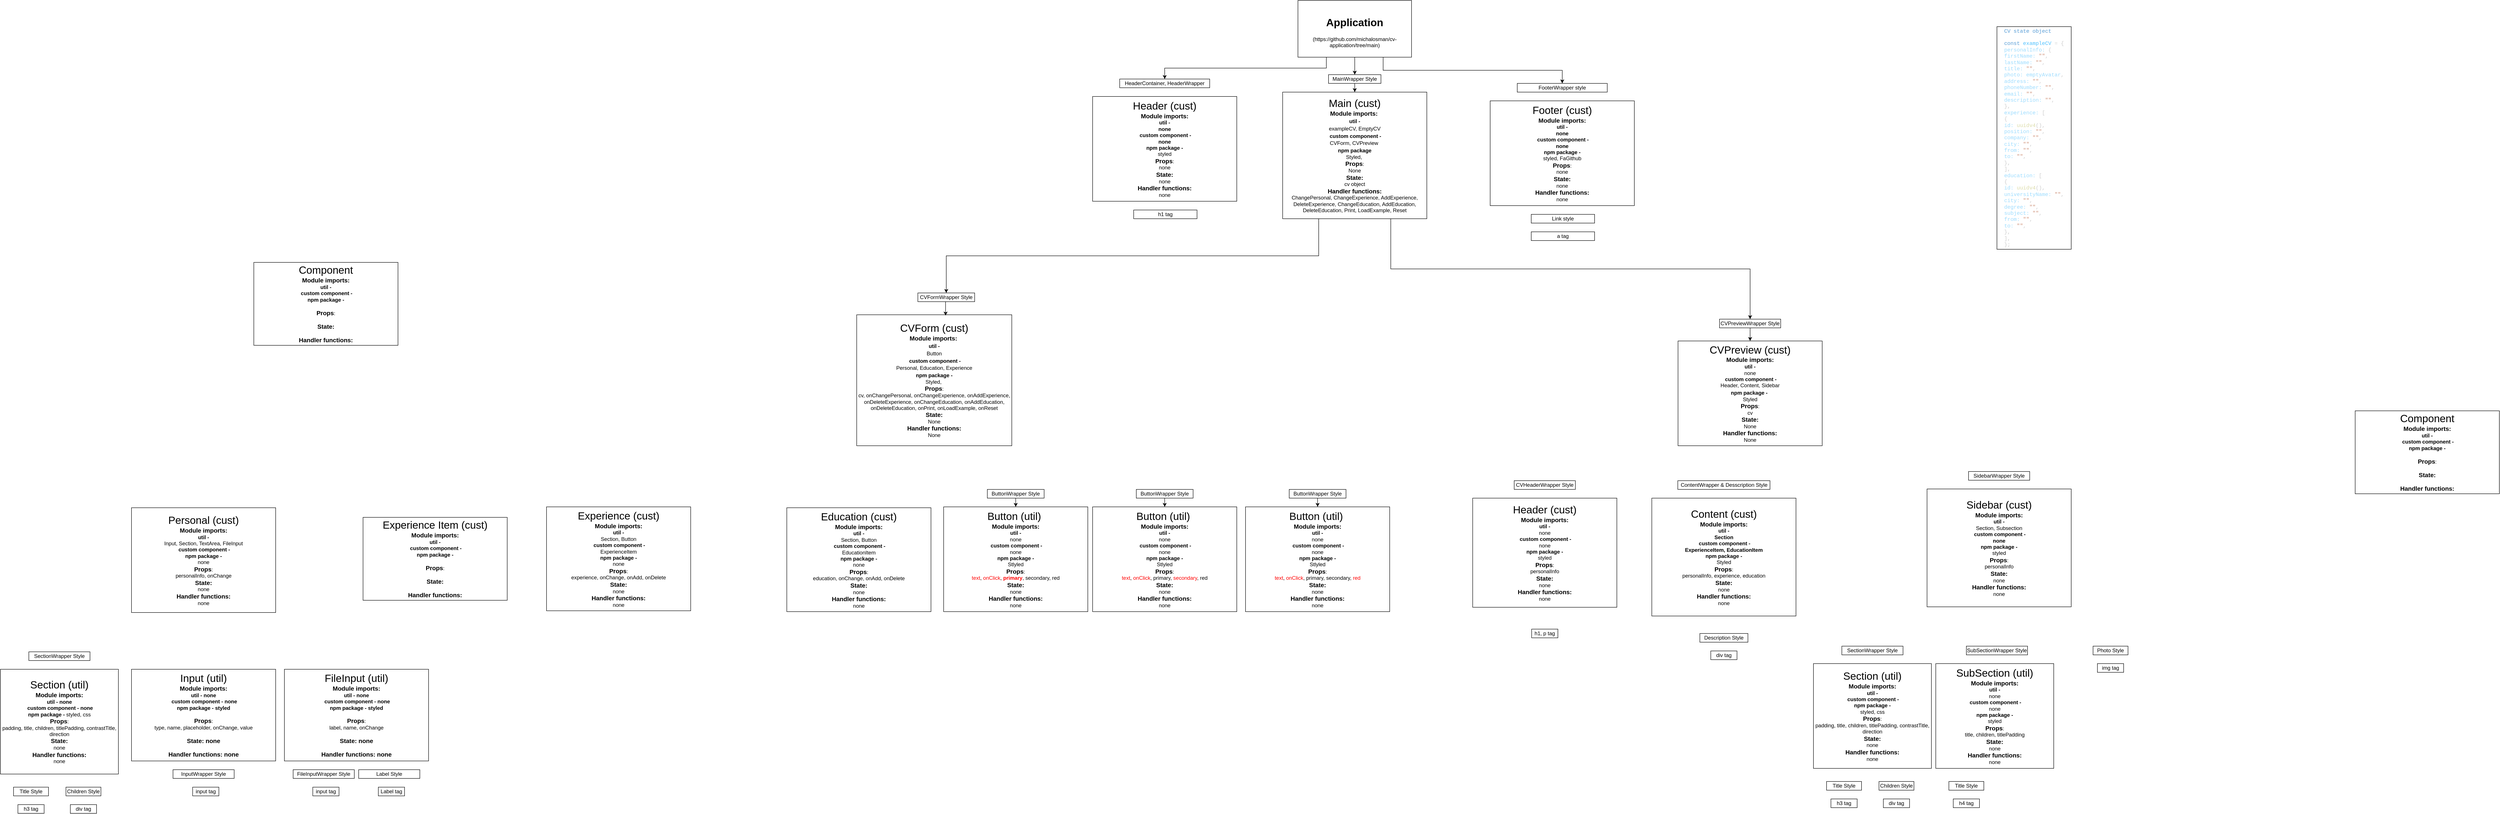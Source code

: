 <mxfile version="21.6.1" type="device">
  <diagram name="Page-1" id="t_nLvd7C71P4NczTkx_o">
    <mxGraphModel dx="5220" dy="1125" grid="1" gridSize="10" guides="1" tooltips="1" connect="1" arrows="1" fold="1" page="1" pageScale="1" pageWidth="827" pageHeight="1169" math="0" shadow="0">
      <root>
        <mxCell id="0" />
        <mxCell id="1" parent="0" />
        <mxCell id="TFecB4w0ay9IWsotAcAq-8" style="edgeStyle=orthogonalEdgeStyle;rounded=0;orthogonalLoop=1;jettySize=auto;html=1;" parent="1" source="TFecB4w0ay9IWsotAcAq-1" target="vL9jdoZXsRcYpbfHNgrs-1" edge="1">
          <mxGeometry relative="1" as="geometry">
            <mxPoint x="390" y="200" as="targetPoint" />
          </mxGeometry>
        </mxCell>
        <mxCell id="vL9jdoZXsRcYpbfHNgrs-84" style="edgeStyle=orthogonalEdgeStyle;rounded=0;orthogonalLoop=1;jettySize=auto;html=1;exitX=0.25;exitY=1;exitDx=0;exitDy=0;entryX=0.5;entryY=0;entryDx=0;entryDy=0;" edge="1" parent="1" source="TFecB4w0ay9IWsotAcAq-1" target="vL9jdoZXsRcYpbfHNgrs-81">
          <mxGeometry relative="1" as="geometry" />
        </mxCell>
        <mxCell id="vL9jdoZXsRcYpbfHNgrs-90" style="edgeStyle=orthogonalEdgeStyle;rounded=0;orthogonalLoop=1;jettySize=auto;html=1;exitX=0.75;exitY=1;exitDx=0;exitDy=0;entryX=0.5;entryY=0;entryDx=0;entryDy=0;" edge="1" parent="1" source="TFecB4w0ay9IWsotAcAq-1" target="vL9jdoZXsRcYpbfHNgrs-85">
          <mxGeometry relative="1" as="geometry" />
        </mxCell>
        <mxCell id="TFecB4w0ay9IWsotAcAq-1" value="&lt;h1&gt;Application&lt;/h1&gt;&lt;div&gt;(https://github.com/michalosman/cv-application/tree/main)&lt;/div&gt;" style="rounded=0;whiteSpace=wrap;html=1;" parent="1" vertex="1">
          <mxGeometry x="190" width="260" height="130" as="geometry" />
        </mxCell>
        <mxCell id="vL9jdoZXsRcYpbfHNgrs-11" style="edgeStyle=orthogonalEdgeStyle;rounded=0;orthogonalLoop=1;jettySize=auto;html=1;exitX=0.25;exitY=1;exitDx=0;exitDy=0;entryX=0.5;entryY=0;entryDx=0;entryDy=0;" edge="1" parent="1" source="TFecB4w0ay9IWsotAcAq-3" target="vL9jdoZXsRcYpbfHNgrs-9">
          <mxGeometry relative="1" as="geometry" />
        </mxCell>
        <mxCell id="vL9jdoZXsRcYpbfHNgrs-12" style="edgeStyle=orthogonalEdgeStyle;rounded=0;orthogonalLoop=1;jettySize=auto;html=1;exitX=0.75;exitY=1;exitDx=0;exitDy=0;entryX=0.5;entryY=0;entryDx=0;entryDy=0;" edge="1" parent="1" source="TFecB4w0ay9IWsotAcAq-3" target="vL9jdoZXsRcYpbfHNgrs-10">
          <mxGeometry relative="1" as="geometry" />
        </mxCell>
        <mxCell id="TFecB4w0ay9IWsotAcAq-3" value="&lt;font style=&quot;font-size: 24px;&quot;&gt;Main (cust)&lt;/font&gt;&lt;br&gt;&lt;font style=&quot;font-size: 14px;&quot;&gt;&lt;b&gt;Module imports:&amp;nbsp;&lt;br&gt;&lt;/b&gt;&lt;span style=&quot;border-color: var(--border-color); font-size: 12px;&quot;&gt;&lt;b&gt;util -&lt;/b&gt;&lt;br&gt;exampleCV, EmptyCV&lt;br style=&quot;border-color: var(--border-color);&quot;&gt;&lt;b&gt;&amp;nbsp;custom component -&lt;br&gt;&lt;/b&gt;CVForm, CVPreview&amp;nbsp;&lt;br style=&quot;border-color: var(--border-color);&quot;&gt;&lt;b&gt;npm package&lt;/b&gt;&lt;/span&gt;&lt;b&gt;&lt;br&gt;&lt;/b&gt;&lt;/font&gt;Styled,&amp;nbsp;&lt;br&gt;&lt;font style=&quot;font-size: 14px;&quot;&gt;&lt;b&gt;Props&lt;/b&gt;&lt;/font&gt;:&lt;br&gt;None&lt;br&gt;&lt;font style=&quot;font-size: 14px;&quot;&gt;&lt;b&gt;State:&lt;br&gt;&lt;/b&gt;&lt;/font&gt;cv object&lt;br&gt;&lt;font style=&quot;font-size: 14px;&quot;&gt;&lt;b&gt;Handler functions:&lt;br&gt;&lt;/b&gt;&lt;/font&gt;ChangePersonal, ChangeExperience, AddExperience, DeleteExperience, ChangeEducation, AddEducation, DeleteEducation, Print, LoadExample, Reset" style="rounded=0;whiteSpace=wrap;html=1;align=center;" parent="1" vertex="1">
          <mxGeometry x="155" y="210" width="330" height="290" as="geometry" />
        </mxCell>
        <mxCell id="TFecB4w0ay9IWsotAcAq-13" value="&lt;div style=&quot;border-color: var(--border-color); color: rgb(204, 204, 204); font-family: Menlo, Monaco, &amp;quot;Courier New&amp;quot;, monospace; font-size: 12px; font-style: normal; font-variant-ligatures: normal; font-variant-caps: normal; font-weight: 400; letter-spacing: normal; orphans: 2; text-align: left; text-indent: 0px; text-transform: none; widows: 2; word-spacing: 0px; -webkit-text-stroke-width: 0px; text-decoration-thickness: initial; text-decoration-style: initial; text-decoration-color: initial;&quot;&gt;&lt;span style=&quot;border-color: var(--border-color); color: rgb(86, 156, 214);&quot;&gt;CV state object&lt;/span&gt;&lt;/div&gt;&lt;div style=&quot;border-color: var(--border-color); color: rgb(204, 204, 204); font-family: Menlo, Monaco, &amp;quot;Courier New&amp;quot;, monospace; font-size: 12px; font-style: normal; font-variant-ligatures: normal; font-variant-caps: normal; font-weight: 400; letter-spacing: normal; orphans: 2; text-align: left; text-indent: 0px; text-transform: none; widows: 2; word-spacing: 0px; -webkit-text-stroke-width: 0px; text-decoration-thickness: initial; text-decoration-style: initial; text-decoration-color: initial;&quot;&gt;&lt;span style=&quot;border-color: var(--border-color); color: rgb(86, 156, 214);&quot;&gt;&lt;br&gt;&lt;/span&gt;&lt;/div&gt;&lt;div style=&quot;border-color: var(--border-color); color: rgb(204, 204, 204); font-family: Menlo, Monaco, &amp;quot;Courier New&amp;quot;, monospace; font-size: 12px; font-style: normal; font-variant-ligatures: normal; font-variant-caps: normal; font-weight: 400; letter-spacing: normal; orphans: 2; text-align: left; text-indent: 0px; text-transform: none; widows: 2; word-spacing: 0px; -webkit-text-stroke-width: 0px; text-decoration-thickness: initial; text-decoration-style: initial; text-decoration-color: initial;&quot;&gt;&lt;span style=&quot;border-color: var(--border-color); color: rgb(86, 156, 214);&quot;&gt;const&lt;/span&gt;&lt;span style=&quot;border-color: var(--border-color); color: rgb(204, 204, 204);&quot;&gt;&lt;span&gt;&amp;nbsp;&lt;/span&gt;&lt;/span&gt;&lt;span style=&quot;border-color: var(--border-color); color: rgb(79, 193, 255);&quot;&gt;exampleCV&lt;/span&gt;&lt;span style=&quot;border-color: var(--border-color); color: rgb(204, 204, 204);&quot;&gt;&lt;span&gt;&amp;nbsp;&lt;/span&gt;&lt;/span&gt;&lt;span style=&quot;border-color: var(--border-color); color: rgb(212, 212, 212);&quot;&gt;=&lt;/span&gt;&lt;span style=&quot;border-color: var(--border-color); color: rgb(204, 204, 204);&quot;&gt;&lt;span&gt;&amp;nbsp;&lt;/span&gt;{&lt;/span&gt;&lt;/div&gt;&lt;div style=&quot;border-color: var(--border-color); color: rgb(204, 204, 204); font-family: Menlo, Monaco, &amp;quot;Courier New&amp;quot;, monospace; font-size: 12px; font-style: normal; font-variant-ligatures: normal; font-variant-caps: normal; font-weight: 400; letter-spacing: normal; orphans: 2; text-align: left; text-indent: 0px; text-transform: none; widows: 2; word-spacing: 0px; -webkit-text-stroke-width: 0px; text-decoration-thickness: initial; text-decoration-style: initial; text-decoration-color: initial;&quot;&gt;&lt;span style=&quot;border-color: var(--border-color); color: rgb(204, 204, 204);&quot;&gt;&lt;/span&gt;&lt;span style=&quot;border-color: var(--border-color); color: rgb(156, 220, 254);&quot;&gt;personalInfo&lt;/span&gt;&lt;span style=&quot;border-color: var(--border-color); color: rgb(156, 220, 254);&quot;&gt;:&lt;/span&gt;&lt;span style=&quot;border-color: var(--border-color); color: rgb(204, 204, 204);&quot;&gt;&lt;span&gt;&amp;nbsp;&lt;/span&gt;{&lt;/span&gt;&lt;/div&gt;&lt;div style=&quot;border-color: var(--border-color); color: rgb(204, 204, 204); font-family: Menlo, Monaco, &amp;quot;Courier New&amp;quot;, monospace; font-size: 12px; font-style: normal; font-variant-ligatures: normal; font-variant-caps: normal; font-weight: 400; letter-spacing: normal; orphans: 2; text-align: left; text-indent: 0px; text-transform: none; widows: 2; word-spacing: 0px; -webkit-text-stroke-width: 0px; text-decoration-thickness: initial; text-decoration-style: initial; text-decoration-color: initial;&quot;&gt;&lt;span style=&quot;border-color: var(--border-color); color: rgb(204, 204, 204);&quot;&gt;&lt;/span&gt;&lt;span style=&quot;border-color: var(--border-color); color: rgb(156, 220, 254);&quot;&gt;firstName&lt;/span&gt;&lt;span style=&quot;border-color: var(--border-color); color: rgb(156, 220, 254);&quot;&gt;:&lt;/span&gt;&lt;span style=&quot;border-color: var(--border-color); color: rgb(204, 204, 204);&quot;&gt;&lt;span&gt;&amp;nbsp;&lt;/span&gt;&lt;/span&gt;&lt;span style=&quot;border-color: var(--border-color); color: rgb(206, 145, 120);&quot;&gt;&quot;&quot;&lt;/span&gt;&lt;span style=&quot;border-color: var(--border-color); color: rgb(204, 204, 204);&quot;&gt;,&lt;/span&gt;&lt;/div&gt;&lt;div style=&quot;border-color: var(--border-color); color: rgb(204, 204, 204); font-family: Menlo, Monaco, &amp;quot;Courier New&amp;quot;, monospace; font-size: 12px; font-style: normal; font-variant-ligatures: normal; font-variant-caps: normal; font-weight: 400; letter-spacing: normal; orphans: 2; text-align: left; text-indent: 0px; text-transform: none; widows: 2; word-spacing: 0px; -webkit-text-stroke-width: 0px; text-decoration-thickness: initial; text-decoration-style: initial; text-decoration-color: initial;&quot;&gt;&lt;span style=&quot;border-color: var(--border-color); color: rgb(204, 204, 204);&quot;&gt;&lt;/span&gt;&lt;span style=&quot;border-color: var(--border-color); color: rgb(156, 220, 254);&quot;&gt;lastName&lt;/span&gt;&lt;span style=&quot;border-color: var(--border-color); color: rgb(156, 220, 254);&quot;&gt;:&lt;/span&gt;&lt;span style=&quot;border-color: var(--border-color); color: rgb(204, 204, 204);&quot;&gt;&lt;span&gt;&amp;nbsp;&lt;/span&gt;&lt;/span&gt;&lt;span style=&quot;border-color: var(--border-color); color: rgb(206, 145, 120);&quot;&gt;&quot;&quot;&lt;/span&gt;&lt;span style=&quot;border-color: var(--border-color); color: rgb(204, 204, 204);&quot;&gt;,&lt;/span&gt;&lt;/div&gt;&lt;div style=&quot;border-color: var(--border-color); color: rgb(204, 204, 204); font-family: Menlo, Monaco, &amp;quot;Courier New&amp;quot;, monospace; font-size: 12px; font-style: normal; font-variant-ligatures: normal; font-variant-caps: normal; font-weight: 400; letter-spacing: normal; orphans: 2; text-align: left; text-indent: 0px; text-transform: none; widows: 2; word-spacing: 0px; -webkit-text-stroke-width: 0px; text-decoration-thickness: initial; text-decoration-style: initial; text-decoration-color: initial;&quot;&gt;&lt;span style=&quot;border-color: var(--border-color); color: rgb(204, 204, 204);&quot;&gt;&lt;/span&gt;&lt;span style=&quot;border-color: var(--border-color); color: rgb(156, 220, 254);&quot;&gt;title&lt;/span&gt;&lt;span style=&quot;border-color: var(--border-color); color: rgb(156, 220, 254);&quot;&gt;:&lt;/span&gt;&lt;span style=&quot;border-color: var(--border-color); color: rgb(204, 204, 204);&quot;&gt;&lt;span&gt;&amp;nbsp;&lt;/span&gt;&lt;/span&gt;&lt;span style=&quot;border-color: var(--border-color); color: rgb(206, 145, 120);&quot;&gt;&quot;&quot;&lt;/span&gt;&lt;span style=&quot;border-color: var(--border-color); color: rgb(204, 204, 204);&quot;&gt;,&lt;/span&gt;&lt;/div&gt;&lt;div style=&quot;border-color: var(--border-color); color: rgb(204, 204, 204); font-family: Menlo, Monaco, &amp;quot;Courier New&amp;quot;, monospace; font-size: 12px; font-style: normal; font-variant-ligatures: normal; font-variant-caps: normal; font-weight: 400; letter-spacing: normal; orphans: 2; text-align: left; text-indent: 0px; text-transform: none; widows: 2; word-spacing: 0px; -webkit-text-stroke-width: 0px; text-decoration-thickness: initial; text-decoration-style: initial; text-decoration-color: initial;&quot;&gt;&lt;span style=&quot;border-color: var(--border-color); color: rgb(204, 204, 204);&quot;&gt;&lt;/span&gt;&lt;span style=&quot;border-color: var(--border-color); color: rgb(156, 220, 254);&quot;&gt;photo&lt;/span&gt;&lt;span style=&quot;border-color: var(--border-color); color: rgb(156, 220, 254);&quot;&gt;:&lt;/span&gt;&lt;span style=&quot;border-color: var(--border-color); color: rgb(204, 204, 204);&quot;&gt;&lt;span&gt;&amp;nbsp;&lt;/span&gt;&lt;/span&gt;&lt;span style=&quot;border-color: var(--border-color); color: rgb(156, 220, 254);&quot;&gt;emptyAvatar&lt;/span&gt;&lt;span style=&quot;border-color: var(--border-color); color: rgb(204, 204, 204);&quot;&gt;,&lt;/span&gt;&lt;/div&gt;&lt;div style=&quot;border-color: var(--border-color); color: rgb(204, 204, 204); font-family: Menlo, Monaco, &amp;quot;Courier New&amp;quot;, monospace; font-size: 12px; font-style: normal; font-variant-ligatures: normal; font-variant-caps: normal; font-weight: 400; letter-spacing: normal; orphans: 2; text-align: left; text-indent: 0px; text-transform: none; widows: 2; word-spacing: 0px; -webkit-text-stroke-width: 0px; text-decoration-thickness: initial; text-decoration-style: initial; text-decoration-color: initial;&quot;&gt;&lt;span style=&quot;border-color: var(--border-color); color: rgb(204, 204, 204);&quot;&gt;&lt;/span&gt;&lt;span style=&quot;border-color: var(--border-color); color: rgb(156, 220, 254);&quot;&gt;address&lt;/span&gt;&lt;span style=&quot;border-color: var(--border-color); color: rgb(156, 220, 254);&quot;&gt;:&lt;/span&gt;&lt;span style=&quot;border-color: var(--border-color); color: rgb(204, 204, 204);&quot;&gt;&lt;span&gt;&amp;nbsp;&lt;/span&gt;&lt;/span&gt;&lt;span style=&quot;border-color: var(--border-color); color: rgb(206, 145, 120);&quot;&gt;&quot;&quot;&lt;/span&gt;&lt;span style=&quot;border-color: var(--border-color); color: rgb(204, 204, 204);&quot;&gt;,&lt;/span&gt;&lt;/div&gt;&lt;div style=&quot;border-color: var(--border-color); color: rgb(204, 204, 204); font-family: Menlo, Monaco, &amp;quot;Courier New&amp;quot;, monospace; font-size: 12px; font-style: normal; font-variant-ligatures: normal; font-variant-caps: normal; font-weight: 400; letter-spacing: normal; orphans: 2; text-align: left; text-indent: 0px; text-transform: none; widows: 2; word-spacing: 0px; -webkit-text-stroke-width: 0px; text-decoration-thickness: initial; text-decoration-style: initial; text-decoration-color: initial;&quot;&gt;&lt;span style=&quot;border-color: var(--border-color); color: rgb(204, 204, 204);&quot;&gt;&lt;/span&gt;&lt;span style=&quot;border-color: var(--border-color); color: rgb(156, 220, 254);&quot;&gt;phoneNumber&lt;/span&gt;&lt;span style=&quot;border-color: var(--border-color); color: rgb(156, 220, 254);&quot;&gt;:&lt;/span&gt;&lt;span style=&quot;border-color: var(--border-color); color: rgb(204, 204, 204);&quot;&gt;&lt;span&gt;&amp;nbsp;&lt;/span&gt;&lt;/span&gt;&lt;span style=&quot;border-color: var(--border-color); color: rgb(206, 145, 120);&quot;&gt;&quot;&quot;&lt;/span&gt;&lt;span style=&quot;border-color: var(--border-color); color: rgb(204, 204, 204);&quot;&gt;,&lt;/span&gt;&lt;/div&gt;&lt;div style=&quot;border-color: var(--border-color); color: rgb(204, 204, 204); font-family: Menlo, Monaco, &amp;quot;Courier New&amp;quot;, monospace; font-size: 12px; font-style: normal; font-variant-ligatures: normal; font-variant-caps: normal; font-weight: 400; letter-spacing: normal; orphans: 2; text-align: left; text-indent: 0px; text-transform: none; widows: 2; word-spacing: 0px; -webkit-text-stroke-width: 0px; text-decoration-thickness: initial; text-decoration-style: initial; text-decoration-color: initial;&quot;&gt;&lt;span style=&quot;border-color: var(--border-color); color: rgb(204, 204, 204);&quot;&gt;&lt;/span&gt;&lt;span style=&quot;border-color: var(--border-color); color: rgb(156, 220, 254);&quot;&gt;email&lt;/span&gt;&lt;span style=&quot;border-color: var(--border-color); color: rgb(156, 220, 254);&quot;&gt;:&lt;/span&gt;&lt;span style=&quot;border-color: var(--border-color); color: rgb(204, 204, 204);&quot;&gt;&lt;span&gt;&amp;nbsp;&lt;/span&gt;&lt;/span&gt;&lt;span style=&quot;border-color: var(--border-color); color: rgb(206, 145, 120);&quot;&gt;&quot;&quot;&lt;/span&gt;&lt;span style=&quot;border-color: var(--border-color); color: rgb(204, 204, 204);&quot;&gt;,&lt;/span&gt;&lt;/div&gt;&lt;div style=&quot;border-color: var(--border-color); color: rgb(204, 204, 204); font-family: Menlo, Monaco, &amp;quot;Courier New&amp;quot;, monospace; font-size: 12px; font-style: normal; font-variant-ligatures: normal; font-variant-caps: normal; font-weight: 400; letter-spacing: normal; orphans: 2; text-align: left; text-indent: 0px; text-transform: none; widows: 2; word-spacing: 0px; -webkit-text-stroke-width: 0px; text-decoration-thickness: initial; text-decoration-style: initial; text-decoration-color: initial;&quot;&gt;&lt;span style=&quot;border-color: var(--border-color); color: rgb(204, 204, 204);&quot;&gt;&lt;/span&gt;&lt;span style=&quot;border-color: var(--border-color); color: rgb(156, 220, 254);&quot;&gt;description&lt;/span&gt;&lt;span style=&quot;border-color: var(--border-color); color: rgb(156, 220, 254);&quot;&gt;:&lt;/span&gt;&lt;span style=&quot;border-color: var(--border-color); color: rgb(204, 204, 204);&quot;&gt;&lt;span&gt;&amp;nbsp;&lt;/span&gt;&lt;/span&gt;&lt;span style=&quot;border-color: var(--border-color); color: rgb(206, 145, 120);&quot;&gt;&quot;&quot;&lt;/span&gt;&lt;span style=&quot;border-color: var(--border-color); color: rgb(204, 204, 204);&quot;&gt;,&lt;/span&gt;&lt;/div&gt;&lt;div style=&quot;border-color: var(--border-color); color: rgb(204, 204, 204); font-family: Menlo, Monaco, &amp;quot;Courier New&amp;quot;, monospace; font-size: 12px; font-style: normal; font-variant-ligatures: normal; font-variant-caps: normal; font-weight: 400; letter-spacing: normal; orphans: 2; text-align: left; text-indent: 0px; text-transform: none; widows: 2; word-spacing: 0px; -webkit-text-stroke-width: 0px; text-decoration-thickness: initial; text-decoration-style: initial; text-decoration-color: initial;&quot;&gt;&lt;span style=&quot;border-color: var(--border-color); color: rgb(204, 204, 204);&quot;&gt;},&lt;/span&gt;&lt;/div&gt;&lt;div style=&quot;border-color: var(--border-color); color: rgb(204, 204, 204); font-family: Menlo, Monaco, &amp;quot;Courier New&amp;quot;, monospace; font-size: 12px; font-style: normal; font-variant-ligatures: normal; font-variant-caps: normal; font-weight: 400; letter-spacing: normal; orphans: 2; text-align: left; text-indent: 0px; text-transform: none; widows: 2; word-spacing: 0px; -webkit-text-stroke-width: 0px; text-decoration-thickness: initial; text-decoration-style: initial; text-decoration-color: initial;&quot;&gt;&lt;span style=&quot;border-color: var(--border-color); color: rgb(204, 204, 204);&quot;&gt;&lt;/span&gt;&lt;span style=&quot;border-color: var(--border-color); color: rgb(156, 220, 254);&quot;&gt;experience&lt;/span&gt;&lt;span style=&quot;border-color: var(--border-color); color: rgb(156, 220, 254);&quot;&gt;:&lt;/span&gt;&lt;span style=&quot;border-color: var(--border-color); color: rgb(204, 204, 204);&quot;&gt;&lt;span&gt;&amp;nbsp;&lt;/span&gt;[&lt;/span&gt;&lt;/div&gt;&lt;div style=&quot;border-color: var(--border-color); color: rgb(204, 204, 204); font-family: Menlo, Monaco, &amp;quot;Courier New&amp;quot;, monospace; font-size: 12px; font-style: normal; font-variant-ligatures: normal; font-variant-caps: normal; font-weight: 400; letter-spacing: normal; orphans: 2; text-align: left; text-indent: 0px; text-transform: none; widows: 2; word-spacing: 0px; -webkit-text-stroke-width: 0px; text-decoration-thickness: initial; text-decoration-style: initial; text-decoration-color: initial;&quot;&gt;&lt;span style=&quot;border-color: var(--border-color); color: rgb(204, 204, 204);&quot;&gt;{&lt;/span&gt;&lt;/div&gt;&lt;div style=&quot;border-color: var(--border-color); color: rgb(204, 204, 204); font-family: Menlo, Monaco, &amp;quot;Courier New&amp;quot;, monospace; font-size: 12px; font-style: normal; font-variant-ligatures: normal; font-variant-caps: normal; font-weight: 400; letter-spacing: normal; orphans: 2; text-align: left; text-indent: 0px; text-transform: none; widows: 2; word-spacing: 0px; -webkit-text-stroke-width: 0px; text-decoration-thickness: initial; text-decoration-style: initial; text-decoration-color: initial;&quot;&gt;&lt;span style=&quot;border-color: var(--border-color); color: rgb(204, 204, 204);&quot;&gt;&lt;/span&gt;&lt;span style=&quot;border-color: var(--border-color); color: rgb(156, 220, 254);&quot;&gt;id&lt;/span&gt;&lt;span style=&quot;border-color: var(--border-color); color: rgb(156, 220, 254);&quot;&gt;:&lt;/span&gt;&lt;span style=&quot;border-color: var(--border-color); color: rgb(204, 204, 204);&quot;&gt;&lt;span&gt;&amp;nbsp;&lt;/span&gt;&lt;/span&gt;&lt;span style=&quot;border-color: var(--border-color); color: rgb(220, 220, 170);&quot;&gt;uuidv4&lt;/span&gt;&lt;span style=&quot;border-color: var(--border-color); color: rgb(204, 204, 204);&quot;&gt;(),&lt;/span&gt;&lt;/div&gt;&lt;div style=&quot;border-color: var(--border-color); color: rgb(204, 204, 204); font-family: Menlo, Monaco, &amp;quot;Courier New&amp;quot;, monospace; font-size: 12px; font-style: normal; font-variant-ligatures: normal; font-variant-caps: normal; font-weight: 400; letter-spacing: normal; orphans: 2; text-align: left; text-indent: 0px; text-transform: none; widows: 2; word-spacing: 0px; -webkit-text-stroke-width: 0px; text-decoration-thickness: initial; text-decoration-style: initial; text-decoration-color: initial;&quot;&gt;&lt;span style=&quot;border-color: var(--border-color); color: rgb(204, 204, 204);&quot;&gt;&lt;/span&gt;&lt;span style=&quot;border-color: var(--border-color); color: rgb(156, 220, 254);&quot;&gt;position&lt;/span&gt;&lt;span style=&quot;border-color: var(--border-color); color: rgb(156, 220, 254);&quot;&gt;:&lt;/span&gt;&lt;span style=&quot;border-color: var(--border-color); color: rgb(204, 204, 204);&quot;&gt;&lt;span&gt;&amp;nbsp;&lt;/span&gt;&lt;/span&gt;&lt;span style=&quot;border-color: var(--border-color); color: rgb(206, 145, 120);&quot;&gt;&quot;&quot;&lt;/span&gt;&lt;span style=&quot;border-color: var(--border-color); color: rgb(204, 204, 204);&quot;&gt;,&lt;/span&gt;&lt;/div&gt;&lt;div style=&quot;border-color: var(--border-color); color: rgb(204, 204, 204); font-family: Menlo, Monaco, &amp;quot;Courier New&amp;quot;, monospace; font-size: 12px; font-style: normal; font-variant-ligatures: normal; font-variant-caps: normal; font-weight: 400; letter-spacing: normal; orphans: 2; text-align: left; text-indent: 0px; text-transform: none; widows: 2; word-spacing: 0px; -webkit-text-stroke-width: 0px; text-decoration-thickness: initial; text-decoration-style: initial; text-decoration-color: initial;&quot;&gt;&lt;span style=&quot;border-color: var(--border-color); color: rgb(204, 204, 204);&quot;&gt;&lt;/span&gt;&lt;span style=&quot;border-color: var(--border-color); color: rgb(156, 220, 254);&quot;&gt;company&lt;/span&gt;&lt;span style=&quot;border-color: var(--border-color); color: rgb(156, 220, 254);&quot;&gt;:&lt;/span&gt;&lt;span style=&quot;border-color: var(--border-color); color: rgb(204, 204, 204);&quot;&gt;&lt;span&gt;&amp;nbsp;&lt;/span&gt;&lt;/span&gt;&lt;span style=&quot;border-color: var(--border-color); color: rgb(206, 145, 120);&quot;&gt;&quot;&quot;&lt;/span&gt;&lt;span style=&quot;border-color: var(--border-color); color: rgb(204, 204, 204);&quot;&gt;,&lt;/span&gt;&lt;/div&gt;&lt;div style=&quot;border-color: var(--border-color); color: rgb(204, 204, 204); font-family: Menlo, Monaco, &amp;quot;Courier New&amp;quot;, monospace; font-size: 12px; font-style: normal; font-variant-ligatures: normal; font-variant-caps: normal; font-weight: 400; letter-spacing: normal; orphans: 2; text-align: left; text-indent: 0px; text-transform: none; widows: 2; word-spacing: 0px; -webkit-text-stroke-width: 0px; text-decoration-thickness: initial; text-decoration-style: initial; text-decoration-color: initial;&quot;&gt;&lt;span style=&quot;border-color: var(--border-color); color: rgb(204, 204, 204);&quot;&gt;&lt;/span&gt;&lt;span style=&quot;border-color: var(--border-color); color: rgb(156, 220, 254);&quot;&gt;city&lt;/span&gt;&lt;span style=&quot;border-color: var(--border-color); color: rgb(156, 220, 254);&quot;&gt;:&lt;/span&gt;&lt;span style=&quot;border-color: var(--border-color); color: rgb(204, 204, 204);&quot;&gt;&lt;span&gt;&amp;nbsp;&lt;/span&gt;&lt;/span&gt;&lt;span style=&quot;border-color: var(--border-color); color: rgb(206, 145, 120);&quot;&gt;&quot;&quot;&lt;/span&gt;&lt;span style=&quot;border-color: var(--border-color); color: rgb(204, 204, 204);&quot;&gt;,&lt;/span&gt;&lt;/div&gt;&lt;div style=&quot;border-color: var(--border-color); color: rgb(204, 204, 204); font-family: Menlo, Monaco, &amp;quot;Courier New&amp;quot;, monospace; font-size: 12px; font-style: normal; font-variant-ligatures: normal; font-variant-caps: normal; font-weight: 400; letter-spacing: normal; orphans: 2; text-align: left; text-indent: 0px; text-transform: none; widows: 2; word-spacing: 0px; -webkit-text-stroke-width: 0px; text-decoration-thickness: initial; text-decoration-style: initial; text-decoration-color: initial;&quot;&gt;&lt;span style=&quot;border-color: var(--border-color); color: rgb(204, 204, 204);&quot;&gt;&lt;/span&gt;&lt;span style=&quot;border-color: var(--border-color); color: rgb(156, 220, 254);&quot;&gt;from&lt;/span&gt;&lt;span style=&quot;border-color: var(--border-color); color: rgb(156, 220, 254);&quot;&gt;:&lt;/span&gt;&lt;span style=&quot;border-color: var(--border-color); color: rgb(204, 204, 204);&quot;&gt;&lt;span&gt;&amp;nbsp;&lt;/span&gt;&lt;/span&gt;&lt;span style=&quot;border-color: var(--border-color); color: rgb(206, 145, 120);&quot;&gt;&quot;&quot;&lt;/span&gt;&lt;span style=&quot;border-color: var(--border-color); color: rgb(204, 204, 204);&quot;&gt;,&lt;/span&gt;&lt;/div&gt;&lt;div style=&quot;border-color: var(--border-color); color: rgb(204, 204, 204); font-family: Menlo, Monaco, &amp;quot;Courier New&amp;quot;, monospace; font-size: 12px; font-style: normal; font-variant-ligatures: normal; font-variant-caps: normal; font-weight: 400; letter-spacing: normal; orphans: 2; text-align: left; text-indent: 0px; text-transform: none; widows: 2; word-spacing: 0px; -webkit-text-stroke-width: 0px; text-decoration-thickness: initial; text-decoration-style: initial; text-decoration-color: initial;&quot;&gt;&lt;span style=&quot;border-color: var(--border-color); color: rgb(204, 204, 204);&quot;&gt;&lt;/span&gt;&lt;span style=&quot;border-color: var(--border-color); color: rgb(156, 220, 254);&quot;&gt;to&lt;/span&gt;&lt;span style=&quot;border-color: var(--border-color); color: rgb(156, 220, 254);&quot;&gt;:&lt;/span&gt;&lt;span style=&quot;border-color: var(--border-color); color: rgb(204, 204, 204);&quot;&gt;&lt;span&gt;&amp;nbsp;&lt;/span&gt;&lt;/span&gt;&lt;span style=&quot;border-color: var(--border-color); color: rgb(206, 145, 120);&quot;&gt;&quot;&quot;&lt;/span&gt;&lt;span style=&quot;border-color: var(--border-color); color: rgb(204, 204, 204);&quot;&gt;,&lt;/span&gt;&lt;/div&gt;&lt;div style=&quot;border-color: var(--border-color); color: rgb(204, 204, 204); font-family: Menlo, Monaco, &amp;quot;Courier New&amp;quot;, monospace; font-size: 12px; font-style: normal; font-variant-ligatures: normal; font-variant-caps: normal; font-weight: 400; letter-spacing: normal; orphans: 2; text-align: left; text-indent: 0px; text-transform: none; widows: 2; word-spacing: 0px; -webkit-text-stroke-width: 0px; text-decoration-thickness: initial; text-decoration-style: initial; text-decoration-color: initial;&quot;&gt;&lt;span style=&quot;border-color: var(--border-color); color: rgb(204, 204, 204);&quot;&gt;},&lt;/span&gt;&lt;/div&gt;&lt;div style=&quot;border-color: var(--border-color); color: rgb(204, 204, 204); font-family: Menlo, Monaco, &amp;quot;Courier New&amp;quot;, monospace; font-size: 12px; font-style: normal; font-variant-ligatures: normal; font-variant-caps: normal; font-weight: 400; letter-spacing: normal; orphans: 2; text-align: left; text-indent: 0px; text-transform: none; widows: 2; word-spacing: 0px; -webkit-text-stroke-width: 0px; text-decoration-thickness: initial; text-decoration-style: initial; text-decoration-color: initial;&quot;&gt;&lt;span style=&quot;border-color: var(--border-color); color: rgb(204, 204, 204);&quot;&gt;],&lt;/span&gt;&lt;/div&gt;&lt;div style=&quot;border-color: var(--border-color); color: rgb(204, 204, 204); font-family: Menlo, Monaco, &amp;quot;Courier New&amp;quot;, monospace; font-size: 12px; font-style: normal; font-variant-ligatures: normal; font-variant-caps: normal; font-weight: 400; letter-spacing: normal; orphans: 2; text-align: left; text-indent: 0px; text-transform: none; widows: 2; word-spacing: 0px; -webkit-text-stroke-width: 0px; text-decoration-thickness: initial; text-decoration-style: initial; text-decoration-color: initial;&quot;&gt;&lt;span style=&quot;border-color: var(--border-color); color: rgb(204, 204, 204);&quot;&gt;&lt;/span&gt;&lt;span style=&quot;border-color: var(--border-color); color: rgb(156, 220, 254);&quot;&gt;education&lt;/span&gt;&lt;span style=&quot;border-color: var(--border-color); color: rgb(156, 220, 254);&quot;&gt;:&lt;/span&gt;&lt;span style=&quot;border-color: var(--border-color); color: rgb(204, 204, 204);&quot;&gt;&lt;span&gt;&amp;nbsp;&lt;/span&gt;[&lt;/span&gt;&lt;/div&gt;&lt;div style=&quot;border-color: var(--border-color); color: rgb(204, 204, 204); font-family: Menlo, Monaco, &amp;quot;Courier New&amp;quot;, monospace; font-size: 12px; font-style: normal; font-variant-ligatures: normal; font-variant-caps: normal; font-weight: 400; letter-spacing: normal; orphans: 2; text-align: left; text-indent: 0px; text-transform: none; widows: 2; word-spacing: 0px; -webkit-text-stroke-width: 0px; text-decoration-thickness: initial; text-decoration-style: initial; text-decoration-color: initial;&quot;&gt;&lt;span style=&quot;border-color: var(--border-color); color: rgb(204, 204, 204);&quot;&gt;{&lt;/span&gt;&lt;/div&gt;&lt;div style=&quot;border-color: var(--border-color); color: rgb(204, 204, 204); font-family: Menlo, Monaco, &amp;quot;Courier New&amp;quot;, monospace; font-size: 12px; font-style: normal; font-variant-ligatures: normal; font-variant-caps: normal; font-weight: 400; letter-spacing: normal; orphans: 2; text-align: left; text-indent: 0px; text-transform: none; widows: 2; word-spacing: 0px; -webkit-text-stroke-width: 0px; text-decoration-thickness: initial; text-decoration-style: initial; text-decoration-color: initial;&quot;&gt;&lt;span style=&quot;border-color: var(--border-color); color: rgb(204, 204, 204);&quot;&gt;&lt;/span&gt;&lt;span style=&quot;border-color: var(--border-color); color: rgb(156, 220, 254);&quot;&gt;id&lt;/span&gt;&lt;span style=&quot;border-color: var(--border-color); color: rgb(156, 220, 254);&quot;&gt;:&lt;/span&gt;&lt;span style=&quot;border-color: var(--border-color); color: rgb(204, 204, 204);&quot;&gt;&lt;span&gt;&amp;nbsp;&lt;/span&gt;&lt;/span&gt;&lt;span style=&quot;border-color: var(--border-color); color: rgb(220, 220, 170);&quot;&gt;uuidv4&lt;/span&gt;&lt;span style=&quot;border-color: var(--border-color); color: rgb(204, 204, 204);&quot;&gt;(),&lt;/span&gt;&lt;/div&gt;&lt;div style=&quot;border-color: var(--border-color); color: rgb(204, 204, 204); font-family: Menlo, Monaco, &amp;quot;Courier New&amp;quot;, monospace; font-size: 12px; font-style: normal; font-variant-ligatures: normal; font-variant-caps: normal; font-weight: 400; letter-spacing: normal; orphans: 2; text-align: left; text-indent: 0px; text-transform: none; widows: 2; word-spacing: 0px; -webkit-text-stroke-width: 0px; text-decoration-thickness: initial; text-decoration-style: initial; text-decoration-color: initial;&quot;&gt;&lt;span style=&quot;border-color: var(--border-color); color: rgb(204, 204, 204);&quot;&gt;&lt;/span&gt;&lt;span style=&quot;border-color: var(--border-color); color: rgb(156, 220, 254);&quot;&gt;universityName&lt;/span&gt;&lt;span style=&quot;border-color: var(--border-color); color: rgb(156, 220, 254);&quot;&gt;:&lt;/span&gt;&lt;span style=&quot;border-color: var(--border-color); color: rgb(204, 204, 204);&quot;&gt;&lt;span&gt;&amp;nbsp;&lt;/span&gt;&lt;/span&gt;&lt;span style=&quot;border-color: var(--border-color); color: rgb(206, 145, 120);&quot;&gt;&quot;&quot;&lt;/span&gt;&lt;span style=&quot;border-color: var(--border-color); color: rgb(204, 204, 204);&quot;&gt;,&lt;/span&gt;&lt;/div&gt;&lt;div style=&quot;border-color: var(--border-color); color: rgb(204, 204, 204); font-family: Menlo, Monaco, &amp;quot;Courier New&amp;quot;, monospace; font-size: 12px; font-style: normal; font-variant-ligatures: normal; font-variant-caps: normal; font-weight: 400; letter-spacing: normal; orphans: 2; text-align: left; text-indent: 0px; text-transform: none; widows: 2; word-spacing: 0px; -webkit-text-stroke-width: 0px; text-decoration-thickness: initial; text-decoration-style: initial; text-decoration-color: initial;&quot;&gt;&lt;span style=&quot;border-color: var(--border-color); color: rgb(204, 204, 204);&quot;&gt;&lt;/span&gt;&lt;span style=&quot;border-color: var(--border-color); color: rgb(156, 220, 254);&quot;&gt;city&lt;/span&gt;&lt;span style=&quot;border-color: var(--border-color); color: rgb(156, 220, 254);&quot;&gt;:&lt;/span&gt;&lt;span style=&quot;border-color: var(--border-color); color: rgb(204, 204, 204);&quot;&gt;&lt;span&gt;&amp;nbsp;&lt;/span&gt;&lt;/span&gt;&lt;span style=&quot;border-color: var(--border-color); color: rgb(206, 145, 120);&quot;&gt;&quot;&quot;&lt;/span&gt;&lt;span style=&quot;border-color: var(--border-color); color: rgb(204, 204, 204);&quot;&gt;,&lt;/span&gt;&lt;/div&gt;&lt;div style=&quot;border-color: var(--border-color); color: rgb(204, 204, 204); font-family: Menlo, Monaco, &amp;quot;Courier New&amp;quot;, monospace; font-size: 12px; font-style: normal; font-variant-ligatures: normal; font-variant-caps: normal; font-weight: 400; letter-spacing: normal; orphans: 2; text-align: left; text-indent: 0px; text-transform: none; widows: 2; word-spacing: 0px; -webkit-text-stroke-width: 0px; text-decoration-thickness: initial; text-decoration-style: initial; text-decoration-color: initial;&quot;&gt;&lt;span style=&quot;border-color: var(--border-color); color: rgb(204, 204, 204);&quot;&gt;&lt;/span&gt;&lt;span style=&quot;border-color: var(--border-color); color: rgb(156, 220, 254);&quot;&gt;degree&lt;/span&gt;&lt;span style=&quot;border-color: var(--border-color); color: rgb(156, 220, 254);&quot;&gt;:&lt;/span&gt;&lt;span style=&quot;border-color: var(--border-color); color: rgb(204, 204, 204);&quot;&gt;&lt;span&gt;&amp;nbsp;&lt;/span&gt;&lt;/span&gt;&lt;span style=&quot;border-color: var(--border-color); color: rgb(206, 145, 120);&quot;&gt;&quot;&quot;&lt;/span&gt;&lt;span style=&quot;border-color: var(--border-color); color: rgb(204, 204, 204);&quot;&gt;,&lt;/span&gt;&lt;/div&gt;&lt;div style=&quot;border-color: var(--border-color); color: rgb(204, 204, 204); font-family: Menlo, Monaco, &amp;quot;Courier New&amp;quot;, monospace; font-size: 12px; font-style: normal; font-variant-ligatures: normal; font-variant-caps: normal; font-weight: 400; letter-spacing: normal; orphans: 2; text-align: left; text-indent: 0px; text-transform: none; widows: 2; word-spacing: 0px; -webkit-text-stroke-width: 0px; text-decoration-thickness: initial; text-decoration-style: initial; text-decoration-color: initial;&quot;&gt;&lt;span style=&quot;border-color: var(--border-color); color: rgb(204, 204, 204);&quot;&gt;&lt;/span&gt;&lt;span style=&quot;border-color: var(--border-color); color: rgb(156, 220, 254);&quot;&gt;subject&lt;/span&gt;&lt;span style=&quot;border-color: var(--border-color); color: rgb(156, 220, 254);&quot;&gt;:&lt;/span&gt;&lt;span style=&quot;border-color: var(--border-color); color: rgb(204, 204, 204);&quot;&gt;&lt;span&gt;&amp;nbsp;&lt;/span&gt;&lt;/span&gt;&lt;span style=&quot;border-color: var(--border-color); color: rgb(206, 145, 120);&quot;&gt;&quot;&quot;&lt;/span&gt;&lt;span style=&quot;border-color: var(--border-color); color: rgb(204, 204, 204);&quot;&gt;,&lt;/span&gt;&lt;/div&gt;&lt;div style=&quot;border-color: var(--border-color); color: rgb(204, 204, 204); font-family: Menlo, Monaco, &amp;quot;Courier New&amp;quot;, monospace; font-size: 12px; font-style: normal; font-variant-ligatures: normal; font-variant-caps: normal; font-weight: 400; letter-spacing: normal; orphans: 2; text-align: left; text-indent: 0px; text-transform: none; widows: 2; word-spacing: 0px; -webkit-text-stroke-width: 0px; text-decoration-thickness: initial; text-decoration-style: initial; text-decoration-color: initial;&quot;&gt;&lt;span style=&quot;border-color: var(--border-color); color: rgb(204, 204, 204);&quot;&gt;&lt;/span&gt;&lt;span style=&quot;border-color: var(--border-color); color: rgb(156, 220, 254);&quot;&gt;from&lt;/span&gt;&lt;span style=&quot;border-color: var(--border-color); color: rgb(156, 220, 254);&quot;&gt;:&lt;/span&gt;&lt;span style=&quot;border-color: var(--border-color); color: rgb(204, 204, 204);&quot;&gt;&lt;span&gt;&amp;nbsp;&lt;/span&gt;&lt;/span&gt;&lt;span style=&quot;border-color: var(--border-color); color: rgb(206, 145, 120);&quot;&gt;&quot;&quot;&lt;/span&gt;&lt;span style=&quot;border-color: var(--border-color); color: rgb(204, 204, 204);&quot;&gt;,&lt;/span&gt;&lt;/div&gt;&lt;div style=&quot;border-color: var(--border-color); color: rgb(204, 204, 204); font-family: Menlo, Monaco, &amp;quot;Courier New&amp;quot;, monospace; font-size: 12px; font-style: normal; font-variant-ligatures: normal; font-variant-caps: normal; font-weight: 400; letter-spacing: normal; orphans: 2; text-align: left; text-indent: 0px; text-transform: none; widows: 2; word-spacing: 0px; -webkit-text-stroke-width: 0px; text-decoration-thickness: initial; text-decoration-style: initial; text-decoration-color: initial;&quot;&gt;&lt;span style=&quot;border-color: var(--border-color); color: rgb(204, 204, 204);&quot;&gt;&lt;/span&gt;&lt;span style=&quot;border-color: var(--border-color); color: rgb(156, 220, 254);&quot;&gt;to&lt;/span&gt;&lt;span style=&quot;border-color: var(--border-color); color: rgb(156, 220, 254);&quot;&gt;:&lt;/span&gt;&lt;span style=&quot;border-color: var(--border-color); color: rgb(204, 204, 204);&quot;&gt;&lt;span&gt;&amp;nbsp;&lt;/span&gt;&lt;/span&gt;&lt;span style=&quot;border-color: var(--border-color); color: rgb(206, 145, 120);&quot;&gt;&quot;&quot;&lt;/span&gt;&lt;span style=&quot;border-color: var(--border-color); color: rgb(204, 204, 204);&quot;&gt;,&lt;/span&gt;&lt;/div&gt;&lt;div style=&quot;border-color: var(--border-color); color: rgb(204, 204, 204); font-family: Menlo, Monaco, &amp;quot;Courier New&amp;quot;, monospace; font-size: 12px; font-style: normal; font-variant-ligatures: normal; font-variant-caps: normal; font-weight: 400; letter-spacing: normal; orphans: 2; text-align: left; text-indent: 0px; text-transform: none; widows: 2; word-spacing: 0px; -webkit-text-stroke-width: 0px; text-decoration-thickness: initial; text-decoration-style: initial; text-decoration-color: initial;&quot;&gt;&lt;span style=&quot;border-color: var(--border-color); color: rgb(204, 204, 204);&quot;&gt;},&lt;/span&gt;&lt;/div&gt;&lt;div style=&quot;border-color: var(--border-color); color: rgb(204, 204, 204); font-family: Menlo, Monaco, &amp;quot;Courier New&amp;quot;, monospace; font-size: 12px; font-style: normal; font-variant-ligatures: normal; font-variant-caps: normal; font-weight: 400; letter-spacing: normal; orphans: 2; text-align: left; text-indent: 0px; text-transform: none; widows: 2; word-spacing: 0px; -webkit-text-stroke-width: 0px; text-decoration-thickness: initial; text-decoration-style: initial; text-decoration-color: initial;&quot;&gt;&lt;span style=&quot;border-color: var(--border-color); color: rgb(204, 204, 204);&quot;&gt;],&lt;/span&gt;&lt;/div&gt;&lt;div style=&quot;border-color: var(--border-color); color: rgb(204, 204, 204); font-family: Menlo, Monaco, &amp;quot;Courier New&amp;quot;, monospace; font-size: 12px; font-style: normal; font-variant-ligatures: normal; font-variant-caps: normal; font-weight: 400; letter-spacing: normal; orphans: 2; text-align: left; text-indent: 0px; text-transform: none; widows: 2; word-spacing: 0px; -webkit-text-stroke-width: 0px; text-decoration-thickness: initial; text-decoration-style: initial; text-decoration-color: initial;&quot;&gt;&lt;span style=&quot;border-color: var(--border-color); color: rgb(204, 204, 204);&quot;&gt;};&lt;/span&gt;&lt;/div&gt;" style="rounded=0;whiteSpace=wrap;html=1;" parent="1" vertex="1">
          <mxGeometry x="1790" y="60" width="170" height="510" as="geometry" />
        </mxCell>
        <mxCell id="vL9jdoZXsRcYpbfHNgrs-2" style="edgeStyle=orthogonalEdgeStyle;rounded=0;orthogonalLoop=1;jettySize=auto;html=1;" edge="1" parent="1" source="vL9jdoZXsRcYpbfHNgrs-1" target="TFecB4w0ay9IWsotAcAq-3">
          <mxGeometry relative="1" as="geometry" />
        </mxCell>
        <mxCell id="vL9jdoZXsRcYpbfHNgrs-1" value="MainWrapper Style" style="rounded=0;whiteSpace=wrap;html=1;" vertex="1" parent="1">
          <mxGeometry x="260" y="170" width="120" height="20" as="geometry" />
        </mxCell>
        <mxCell id="vL9jdoZXsRcYpbfHNgrs-6" value="&lt;font style=&quot;font-size: 24px;&quot;&gt;Component&lt;/font&gt;&lt;br&gt;&lt;font style=&quot;&quot;&gt;&lt;span style=&quot;font-weight: bold; font-size: 14px;&quot;&gt;Module imports:&lt;/span&gt;&lt;br&gt;&lt;font style=&quot;font-size: 12px;&quot;&gt;&lt;b&gt;util -&lt;br&gt;&amp;nbsp;custom component -&lt;br&gt;npm package -&lt;/b&gt;&lt;/font&gt;&lt;br&gt;&lt;/font&gt;&lt;br&gt;&lt;font style=&quot;font-size: 14px;&quot;&gt;&lt;b&gt;Props&lt;/b&gt;&lt;/font&gt;:&lt;br&gt;&lt;br&gt;&lt;font style=&quot;font-size: 14px;&quot;&gt;&lt;b&gt;State:&lt;br&gt;&lt;/b&gt;&lt;/font&gt;&lt;br&gt;&lt;font style=&quot;font-size: 14px;&quot;&gt;&lt;b&gt;Handler functions:&lt;br&gt;&lt;/b&gt;&lt;/font&gt;" style="rounded=0;whiteSpace=wrap;html=1;align=center;" vertex="1" parent="1">
          <mxGeometry x="-2200" y="600" width="330" height="190" as="geometry" />
        </mxCell>
        <mxCell id="vL9jdoZXsRcYpbfHNgrs-33" value="&lt;font style=&quot;font-size: 24px;&quot;&gt;Component&lt;/font&gt;&lt;br&gt;&lt;font style=&quot;&quot;&gt;&lt;span style=&quot;font-weight: bold; font-size: 14px;&quot;&gt;Module imports:&lt;/span&gt;&lt;br&gt;&lt;font style=&quot;font-size: 12px;&quot;&gt;&lt;b&gt;util -&lt;br&gt;&amp;nbsp;custom component -&lt;br&gt;npm package -&lt;/b&gt;&lt;/font&gt;&lt;br&gt;&lt;/font&gt;&lt;br&gt;&lt;font style=&quot;font-size: 14px;&quot;&gt;&lt;b&gt;Props&lt;/b&gt;&lt;/font&gt;:&lt;br&gt;&lt;br&gt;&lt;font style=&quot;font-size: 14px;&quot;&gt;&lt;b&gt;State:&lt;br&gt;&lt;/b&gt;&lt;/font&gt;&lt;br&gt;&lt;font style=&quot;font-size: 14px;&quot;&gt;&lt;b&gt;Handler functions:&lt;br&gt;&lt;/b&gt;&lt;/font&gt;" style="rounded=0;whiteSpace=wrap;html=1;align=center;" vertex="1" parent="1">
          <mxGeometry x="2610" y="940" width="330" height="190" as="geometry" />
        </mxCell>
        <mxCell id="vL9jdoZXsRcYpbfHNgrs-76" value="" style="group" vertex="1" connectable="0" parent="1">
          <mxGeometry x="-820" y="670" width="355" height="350" as="geometry" />
        </mxCell>
        <mxCell id="vL9jdoZXsRcYpbfHNgrs-5" value="&lt;font style=&quot;font-size: 24px;&quot;&gt;CVForm (cust)&lt;/font&gt;&lt;br&gt;&lt;font style=&quot;font-size: 14px;&quot;&gt;&lt;b&gt;Module imports:&amp;nbsp;&lt;br&gt;&lt;/b&gt;&lt;span style=&quot;border-color: var(--border-color); font-size: 12px;&quot;&gt;&lt;b&gt;util -&lt;/b&gt;&lt;br&gt;Button&lt;br style=&quot;border-color: var(--border-color);&quot;&gt;&lt;b&gt;&amp;nbsp;custom component -&lt;/b&gt;&lt;br&gt;Personal, Education, Experience&lt;br style=&quot;border-color: var(--border-color);&quot;&gt;&lt;b&gt;npm package -&lt;/b&gt;&lt;/span&gt;&lt;b&gt;&lt;br&gt;&lt;/b&gt;&lt;/font&gt;Styled,&amp;nbsp;&lt;br&gt;&lt;font style=&quot;font-size: 14px;&quot;&gt;&lt;b&gt;Props&lt;/b&gt;&lt;/font&gt;:&lt;br&gt;cv, onChangePersonal, onChangeExperience, onAddExperience, onDeleteExperience, onChangeEducation, onAddEducation, onDeleteEducation, onPrint, onLoadExample, onReset&lt;br&gt;&lt;font style=&quot;font-size: 14px;&quot;&gt;&lt;b&gt;State:&lt;br&gt;&lt;/b&gt;&lt;/font&gt;None&lt;br&gt;&lt;font style=&quot;&quot;&gt;&lt;span style=&quot;font-weight: bold; font-size: 14px;&quot;&gt;Handler functions:&lt;/span&gt;&lt;br&gt;&lt;font style=&quot;font-size: 12px;&quot;&gt;None&lt;/font&gt;&lt;br&gt;&lt;/font&gt;" style="rounded=0;whiteSpace=wrap;html=1;align=center;" vertex="1" parent="vL9jdoZXsRcYpbfHNgrs-76">
          <mxGeometry y="50" width="355" height="300" as="geometry" />
        </mxCell>
        <mxCell id="vL9jdoZXsRcYpbfHNgrs-9" value="CVFormWrapper Style" style="rounded=0;whiteSpace=wrap;html=1;" vertex="1" parent="vL9jdoZXsRcYpbfHNgrs-76">
          <mxGeometry x="140" width="130" height="20" as="geometry" />
        </mxCell>
        <mxCell id="vL9jdoZXsRcYpbfHNgrs-13" style="edgeStyle=orthogonalEdgeStyle;rounded=0;orthogonalLoop=1;jettySize=auto;html=1;exitX=0.5;exitY=1;exitDx=0;exitDy=0;entryX=0.573;entryY=0.006;entryDx=0;entryDy=0;entryPerimeter=0;" edge="1" parent="vL9jdoZXsRcYpbfHNgrs-76" source="vL9jdoZXsRcYpbfHNgrs-9" target="vL9jdoZXsRcYpbfHNgrs-5">
          <mxGeometry relative="1" as="geometry" />
        </mxCell>
        <mxCell id="vL9jdoZXsRcYpbfHNgrs-83" value="" style="group" vertex="1" connectable="0" parent="1">
          <mxGeometry x="-280" y="180" width="330" height="320" as="geometry" />
        </mxCell>
        <mxCell id="vL9jdoZXsRcYpbfHNgrs-80" value="&lt;font style=&quot;font-size: 24px;&quot;&gt;Header (cust)&lt;/font&gt;&lt;br&gt;&lt;font style=&quot;&quot;&gt;&lt;span style=&quot;font-weight: bold; font-size: 14px;&quot;&gt;Module imports:&lt;/span&gt;&lt;br&gt;&lt;font style=&quot;font-size: 12px;&quot;&gt;&lt;b&gt;util -&lt;br&gt;none&lt;br&gt;&amp;nbsp;custom component -&lt;br&gt;none&lt;br&gt;npm package -&lt;br&gt;&lt;/b&gt;&lt;/font&gt;styled&lt;/font&gt;&lt;br&gt;&lt;font style=&quot;font-size: 14px;&quot;&gt;&lt;b&gt;Props&lt;/b&gt;&lt;/font&gt;:&lt;br&gt;&lt;font style=&quot;&quot;&gt;none&lt;br&gt;&lt;b style=&quot;font-size: 14px;&quot;&gt;State:&lt;/b&gt;&lt;br&gt;&lt;/font&gt;none&lt;br&gt;&lt;font style=&quot;&quot;&gt;&lt;span style=&quot;font-weight: bold; font-size: 14px;&quot;&gt;Handler functions:&lt;/span&gt;&lt;br&gt;&lt;font style=&quot;font-size: 12px;&quot;&gt;none&lt;/font&gt;&lt;br&gt;&lt;/font&gt;" style="rounded=0;whiteSpace=wrap;html=1;align=center;" vertex="1" parent="vL9jdoZXsRcYpbfHNgrs-83">
          <mxGeometry y="40" width="330" height="240" as="geometry" />
        </mxCell>
        <mxCell id="vL9jdoZXsRcYpbfHNgrs-81" value="HeaderContainer, HeaderWrapper" style="rounded=0;whiteSpace=wrap;html=1;" vertex="1" parent="vL9jdoZXsRcYpbfHNgrs-83">
          <mxGeometry x="62" width="206" height="20" as="geometry" />
        </mxCell>
        <mxCell id="vL9jdoZXsRcYpbfHNgrs-82" value="h1 tag" style="rounded=0;whiteSpace=wrap;html=1;" vertex="1" parent="vL9jdoZXsRcYpbfHNgrs-83">
          <mxGeometry x="94" y="300" width="145" height="20" as="geometry" />
        </mxCell>
        <mxCell id="vL9jdoZXsRcYpbfHNgrs-89" value="" style="group" vertex="1" connectable="0" parent="1">
          <mxGeometry x="630" y="190" width="330" height="360" as="geometry" />
        </mxCell>
        <mxCell id="vL9jdoZXsRcYpbfHNgrs-85" value="FooterWrapper style" style="rounded=0;whiteSpace=wrap;html=1;" vertex="1" parent="vL9jdoZXsRcYpbfHNgrs-89">
          <mxGeometry x="62" width="206" height="20" as="geometry" />
        </mxCell>
        <mxCell id="vL9jdoZXsRcYpbfHNgrs-86" value="&lt;font style=&quot;font-size: 24px;&quot;&gt;Footer (cust)&lt;/font&gt;&lt;br&gt;&lt;font style=&quot;&quot;&gt;&lt;span style=&quot;font-weight: bold; font-size: 14px;&quot;&gt;Module imports:&lt;/span&gt;&lt;br&gt;&lt;font style=&quot;font-size: 12px;&quot;&gt;&lt;b&gt;util -&lt;br&gt;none&lt;br&gt;&amp;nbsp;custom component -&lt;br&gt;none&lt;br&gt;npm package -&lt;br&gt;&lt;/b&gt;&lt;/font&gt;styled, FaGithub&lt;/font&gt;&lt;br&gt;&lt;font style=&quot;font-size: 14px;&quot;&gt;&lt;b&gt;Props&lt;/b&gt;&lt;/font&gt;:&lt;br&gt;&lt;font style=&quot;&quot;&gt;none&lt;br&gt;&lt;b style=&quot;font-size: 14px;&quot;&gt;State:&lt;/b&gt;&lt;br&gt;&lt;/font&gt;none&lt;br&gt;&lt;font style=&quot;&quot;&gt;&lt;span style=&quot;font-weight: bold; font-size: 14px;&quot;&gt;Handler functions:&lt;/span&gt;&lt;br&gt;&lt;font style=&quot;font-size: 12px;&quot;&gt;none&lt;/font&gt;&lt;br&gt;&lt;/font&gt;" style="rounded=0;whiteSpace=wrap;html=1;align=center;" vertex="1" parent="vL9jdoZXsRcYpbfHNgrs-89">
          <mxGeometry y="40" width="330" height="240" as="geometry" />
        </mxCell>
        <mxCell id="vL9jdoZXsRcYpbfHNgrs-87" value="Link style" style="rounded=0;whiteSpace=wrap;html=1;" vertex="1" parent="vL9jdoZXsRcYpbfHNgrs-89">
          <mxGeometry x="94" y="300" width="145" height="20" as="geometry" />
        </mxCell>
        <mxCell id="vL9jdoZXsRcYpbfHNgrs-88" value="a tag" style="rounded=0;whiteSpace=wrap;html=1;" vertex="1" parent="vL9jdoZXsRcYpbfHNgrs-89">
          <mxGeometry x="94" y="340" width="145" height="20" as="geometry" />
        </mxCell>
        <mxCell id="vL9jdoZXsRcYpbfHNgrs-91" value="" style="group" vertex="1" connectable="0" parent="1">
          <mxGeometry x="590" y="730" width="1500" height="1119" as="geometry" />
        </mxCell>
        <mxCell id="vL9jdoZXsRcYpbfHNgrs-72" value="" style="group" vertex="1" connectable="0" parent="vL9jdoZXsRcYpbfHNgrs-91">
          <mxGeometry x="780" y="349" width="720" height="770" as="geometry" />
        </mxCell>
        <mxCell id="vL9jdoZXsRcYpbfHNgrs-56" value="&lt;font style=&quot;font-size: 24px;&quot;&gt;Sidebar (cust)&lt;/font&gt;&lt;br&gt;&lt;font style=&quot;&quot;&gt;&lt;span style=&quot;font-weight: bold; font-size: 14px;&quot;&gt;Module imports:&lt;/span&gt;&lt;br&gt;&lt;font style=&quot;font-size: 12px;&quot;&gt;&lt;b&gt;util -&lt;/b&gt;&lt;br&gt;Section, Subsection&lt;br&gt;&lt;b&gt;&amp;nbsp;custom component -&lt;/b&gt;&lt;br&gt;&lt;b&gt;none&lt;/b&gt;&lt;br&gt;&lt;b&gt;npm package -&lt;/b&gt;&lt;/font&gt;&lt;br&gt;&lt;/font&gt;styled&lt;br&gt;&lt;font style=&quot;font-size: 14px;&quot;&gt;&lt;b&gt;Props&lt;/b&gt;&lt;/font&gt;:&lt;br&gt;personalInfo&lt;br&gt;&lt;font style=&quot;font-size: 14px;&quot;&gt;&lt;b&gt;State:&lt;br&gt;&lt;/b&gt;&lt;/font&gt;none&lt;br&gt;&lt;font style=&quot;&quot;&gt;&lt;span style=&quot;font-weight: bold; font-size: 14px;&quot;&gt;Handler functions:&lt;/span&gt;&lt;br&gt;&lt;font style=&quot;font-size: 12px;&quot;&gt;none&lt;/font&gt;&lt;br&gt;&lt;/font&gt;" style="rounded=0;whiteSpace=wrap;html=1;align=center;" vertex="1" parent="vL9jdoZXsRcYpbfHNgrs-72">
          <mxGeometry x="260" y="40" width="330" height="270" as="geometry" />
        </mxCell>
        <mxCell id="vL9jdoZXsRcYpbfHNgrs-59" value="SidebarWrapper Style" style="rounded=0;whiteSpace=wrap;html=1;" vertex="1" parent="vL9jdoZXsRcYpbfHNgrs-72">
          <mxGeometry x="355" width="140" height="20" as="geometry" />
        </mxCell>
        <mxCell id="vL9jdoZXsRcYpbfHNgrs-60" value="img tag" style="rounded=0;whiteSpace=wrap;html=1;" vertex="1" parent="vL9jdoZXsRcYpbfHNgrs-72">
          <mxGeometry x="650" y="440" width="60" height="20" as="geometry" />
        </mxCell>
        <mxCell id="vL9jdoZXsRcYpbfHNgrs-61" value="Photo Style" style="rounded=0;whiteSpace=wrap;html=1;" vertex="1" parent="vL9jdoZXsRcYpbfHNgrs-72">
          <mxGeometry x="640" y="400" width="80" height="20" as="geometry" />
        </mxCell>
        <mxCell id="vL9jdoZXsRcYpbfHNgrs-62" value="&lt;font style=&quot;font-size: 24px;&quot;&gt;Section (util)&lt;/font&gt;&lt;br&gt;&lt;font style=&quot;&quot;&gt;&lt;span style=&quot;font-weight: bold; font-size: 14px;&quot;&gt;Module imports:&lt;/span&gt;&lt;br&gt;&lt;font style=&quot;font-size: 12px;&quot;&gt;&lt;b&gt;util -&lt;br&gt;&amp;nbsp;custom component -&lt;br&gt;npm package -&lt;/b&gt;&lt;/font&gt;&lt;br&gt;&lt;/font&gt;styled, css&lt;br&gt;&lt;font style=&quot;font-size: 14px;&quot;&gt;&lt;b&gt;Props&lt;/b&gt;&lt;/font&gt;:&lt;br&gt;padding, title, children, titlePadding, contrastTitle, direction&lt;br&gt;&lt;font style=&quot;font-size: 14px;&quot;&gt;&lt;b&gt;State:&lt;br&gt;&lt;/b&gt;&lt;/font&gt;none&lt;br&gt;&lt;font style=&quot;&quot;&gt;&lt;b style=&quot;font-size: 14px;&quot;&gt;Handler functions:&lt;/b&gt;&lt;br&gt;&lt;font style=&quot;font-size: 12px;&quot;&gt;none&lt;/font&gt;&lt;br&gt;&lt;/font&gt;" style="rounded=0;whiteSpace=wrap;html=1;align=center;" vertex="1" parent="vL9jdoZXsRcYpbfHNgrs-72">
          <mxGeometry y="440" width="270" height="240" as="geometry" />
        </mxCell>
        <mxCell id="vL9jdoZXsRcYpbfHNgrs-63" value="&lt;font style=&quot;font-size: 24px;&quot;&gt;SubSection (util)&lt;/font&gt;&lt;br&gt;&lt;font style=&quot;&quot;&gt;&lt;span style=&quot;font-weight: bold; font-size: 14px;&quot;&gt;Module imports:&lt;/span&gt;&lt;br&gt;&lt;font style=&quot;font-size: 12px;&quot;&gt;&lt;b&gt;util -&lt;/b&gt;&lt;br&gt;none&lt;br&gt;&lt;b&gt;&amp;nbsp;custom component -&lt;/b&gt;&lt;br&gt;none&lt;br&gt;&lt;b&gt;npm package -&lt;/b&gt;&lt;br&gt;&lt;/font&gt;styled&lt;/font&gt;&lt;br&gt;&lt;font style=&quot;font-size: 14px;&quot;&gt;&lt;b&gt;Props&lt;/b&gt;&lt;/font&gt;:&lt;br&gt;title, children, titlePadding&lt;br&gt;&lt;font style=&quot;font-size: 14px;&quot;&gt;&lt;b&gt;State:&lt;br&gt;&lt;/b&gt;&lt;/font&gt;&lt;font style=&quot;&quot;&gt;&lt;font style=&quot;font-size: 12px;&quot;&gt;none&lt;/font&gt;&lt;br&gt;&lt;span style=&quot;font-weight: bold; font-size: 14px;&quot;&gt;Handler functions:&lt;br&gt;&lt;/span&gt;none&lt;br&gt;&lt;/font&gt;" style="rounded=0;whiteSpace=wrap;html=1;align=center;" vertex="1" parent="vL9jdoZXsRcYpbfHNgrs-72">
          <mxGeometry x="280" y="440" width="270" height="240" as="geometry" />
        </mxCell>
        <mxCell id="vL9jdoZXsRcYpbfHNgrs-64" value="SectionWrapper Style" style="rounded=0;whiteSpace=wrap;html=1;" vertex="1" parent="vL9jdoZXsRcYpbfHNgrs-72">
          <mxGeometry x="65" y="400" width="140" height="20" as="geometry" />
        </mxCell>
        <mxCell id="vL9jdoZXsRcYpbfHNgrs-65" value="SubSectionWrapper Style" style="rounded=0;whiteSpace=wrap;html=1;" vertex="1" parent="vL9jdoZXsRcYpbfHNgrs-72">
          <mxGeometry x="350" y="400" width="140" height="20" as="geometry" />
        </mxCell>
        <mxCell id="vL9jdoZXsRcYpbfHNgrs-66" value="h3 tag" style="rounded=0;whiteSpace=wrap;html=1;" vertex="1" parent="vL9jdoZXsRcYpbfHNgrs-72">
          <mxGeometry x="40" y="750" width="60" height="20" as="geometry" />
        </mxCell>
        <mxCell id="vL9jdoZXsRcYpbfHNgrs-67" value="Title Style" style="rounded=0;whiteSpace=wrap;html=1;" vertex="1" parent="vL9jdoZXsRcYpbfHNgrs-72">
          <mxGeometry x="30" y="710" width="80" height="20" as="geometry" />
        </mxCell>
        <mxCell id="vL9jdoZXsRcYpbfHNgrs-68" value="div tag" style="rounded=0;whiteSpace=wrap;html=1;" vertex="1" parent="vL9jdoZXsRcYpbfHNgrs-72">
          <mxGeometry x="160" y="750" width="60" height="20" as="geometry" />
        </mxCell>
        <mxCell id="vL9jdoZXsRcYpbfHNgrs-69" value="Children Style" style="rounded=0;whiteSpace=wrap;html=1;" vertex="1" parent="vL9jdoZXsRcYpbfHNgrs-72">
          <mxGeometry x="150" y="710" width="80" height="20" as="geometry" />
        </mxCell>
        <mxCell id="vL9jdoZXsRcYpbfHNgrs-70" value="h4 tag" style="rounded=0;whiteSpace=wrap;html=1;" vertex="1" parent="vL9jdoZXsRcYpbfHNgrs-72">
          <mxGeometry x="320" y="750" width="60" height="20" as="geometry" />
        </mxCell>
        <mxCell id="vL9jdoZXsRcYpbfHNgrs-71" value="Title Style" style="rounded=0;whiteSpace=wrap;html=1;" vertex="1" parent="vL9jdoZXsRcYpbfHNgrs-72">
          <mxGeometry x="310" y="710" width="80" height="20" as="geometry" />
        </mxCell>
        <mxCell id="vL9jdoZXsRcYpbfHNgrs-77" value="" style="group" vertex="1" connectable="0" parent="vL9jdoZXsRcYpbfHNgrs-91">
          <mxGeometry x="470" width="330" height="290" as="geometry" />
        </mxCell>
        <mxCell id="vL9jdoZXsRcYpbfHNgrs-8" value="&lt;font style=&quot;&quot;&gt;&lt;span style=&quot;font-size: 24px;&quot;&gt;CVPreview (cust)&lt;br&gt;&lt;/span&gt;&lt;b style=&quot;font-size: 14px;&quot;&gt;Module imports:&lt;br&gt;&lt;/b&gt;&lt;span style=&quot;border-color: var(--border-color);&quot;&gt;&lt;b&gt;util -&lt;br&gt;&lt;/b&gt;none&lt;br style=&quot;border-color: var(--border-color);&quot;&gt;&lt;b&gt;&amp;nbsp;custom component -&lt;/b&gt;&lt;br&gt;Header, Content, Sidebar&lt;br style=&quot;border-color: var(--border-color);&quot;&gt;&lt;b&gt;npm package -&lt;/b&gt;&lt;/span&gt;&lt;b style=&quot;font-size: 14px;&quot;&gt;&amp;nbsp;&lt;br&gt;&lt;/b&gt;&lt;/font&gt;Styled&lt;br&gt;&lt;font style=&quot;font-size: 14px;&quot;&gt;&lt;b&gt;Props&lt;/b&gt;&lt;/font&gt;:&lt;br&gt;cv&lt;br&gt;&lt;font style=&quot;font-size: 14px;&quot;&gt;&lt;b&gt;State:&lt;br&gt;&lt;/b&gt;&lt;/font&gt;None&lt;br&gt;&lt;font style=&quot;&quot;&gt;&lt;span style=&quot;font-weight: bold; font-size: 14px;&quot;&gt;Handler functions:&lt;/span&gt;&lt;br&gt;&lt;font style=&quot;font-size: 12px;&quot;&gt;None&lt;/font&gt;&lt;br&gt;&lt;/font&gt;" style="rounded=0;whiteSpace=wrap;html=1;align=center;" vertex="1" parent="vL9jdoZXsRcYpbfHNgrs-77">
          <mxGeometry y="50" width="330" height="240" as="geometry" />
        </mxCell>
        <mxCell id="vL9jdoZXsRcYpbfHNgrs-14" style="edgeStyle=orthogonalEdgeStyle;rounded=0;orthogonalLoop=1;jettySize=auto;html=1;exitX=0.5;exitY=1;exitDx=0;exitDy=0;entryX=0.5;entryY=0;entryDx=0;entryDy=0;" edge="1" parent="vL9jdoZXsRcYpbfHNgrs-77" source="vL9jdoZXsRcYpbfHNgrs-10" target="vL9jdoZXsRcYpbfHNgrs-8">
          <mxGeometry relative="1" as="geometry" />
        </mxCell>
        <mxCell id="vL9jdoZXsRcYpbfHNgrs-10" value="CVPreviewWrapper Style" style="rounded=0;whiteSpace=wrap;html=1;" vertex="1" parent="vL9jdoZXsRcYpbfHNgrs-77">
          <mxGeometry x="95" width="140" height="20" as="geometry" />
        </mxCell>
        <mxCell id="vL9jdoZXsRcYpbfHNgrs-78" value="" style="group" vertex="1" connectable="0" parent="vL9jdoZXsRcYpbfHNgrs-91">
          <mxGeometry y="370" width="330" height="360" as="geometry" />
        </mxCell>
        <mxCell id="vL9jdoZXsRcYpbfHNgrs-54" value="&lt;font style=&quot;font-size: 24px;&quot;&gt;Header (cust)&lt;/font&gt;&lt;br&gt;&lt;font style=&quot;&quot;&gt;&lt;span style=&quot;font-weight: bold; font-size: 14px;&quot;&gt;Module imports:&lt;/span&gt;&lt;br&gt;&lt;font style=&quot;font-size: 12px;&quot;&gt;&lt;b&gt;util -&lt;/b&gt;&lt;br&gt;none&lt;br&gt;&lt;b&gt;&amp;nbsp;custom component -&lt;/b&gt;&lt;br&gt;none&lt;br&gt;&lt;b&gt;npm package -&lt;/b&gt;&lt;br&gt;&lt;/font&gt;styled&lt;/font&gt;&lt;br&gt;&lt;font style=&quot;font-size: 14px;&quot;&gt;&lt;b&gt;Props&lt;/b&gt;&lt;/font&gt;:&lt;br&gt;personalInfo&lt;br&gt;&lt;font style=&quot;font-size: 14px;&quot;&gt;&lt;b&gt;State:&lt;br&gt;&lt;/b&gt;&lt;/font&gt;none&lt;br&gt;&lt;font style=&quot;&quot;&gt;&lt;b style=&quot;font-size: 14px;&quot;&gt;Handler functions:&lt;/b&gt;&lt;br&gt;&lt;font style=&quot;font-size: 12px;&quot;&gt;none&lt;/font&gt;&lt;br&gt;&lt;/font&gt;" style="rounded=0;whiteSpace=wrap;html=1;align=center;" vertex="1" parent="vL9jdoZXsRcYpbfHNgrs-78">
          <mxGeometry y="40" width="330" height="250" as="geometry" />
        </mxCell>
        <mxCell id="vL9jdoZXsRcYpbfHNgrs-57" value="CVHeaderWrapper Style" style="rounded=0;whiteSpace=wrap;html=1;" vertex="1" parent="vL9jdoZXsRcYpbfHNgrs-78">
          <mxGeometry x="95" width="140" height="20" as="geometry" />
        </mxCell>
        <mxCell id="vL9jdoZXsRcYpbfHNgrs-75" value="h1, p tag" style="rounded=0;whiteSpace=wrap;html=1;" vertex="1" parent="vL9jdoZXsRcYpbfHNgrs-78">
          <mxGeometry x="135" y="340" width="60" height="20" as="geometry" />
        </mxCell>
        <mxCell id="vL9jdoZXsRcYpbfHNgrs-79" value="" style="group" vertex="1" connectable="0" parent="vL9jdoZXsRcYpbfHNgrs-91">
          <mxGeometry x="410" y="370" width="330" height="410" as="geometry" />
        </mxCell>
        <mxCell id="vL9jdoZXsRcYpbfHNgrs-55" value="&lt;font style=&quot;font-size: 24px;&quot;&gt;Content (cust)&lt;/font&gt;&lt;br&gt;&lt;font style=&quot;&quot;&gt;&lt;span style=&quot;font-weight: bold; font-size: 14px;&quot;&gt;Module imports:&lt;/span&gt;&lt;br&gt;&lt;font style=&quot;font-size: 12px;&quot;&gt;&lt;b&gt;util -&lt;br&gt;Section&lt;br&gt;&amp;nbsp;custom component -&lt;br&gt;ExperienceItem, EducationItem&lt;br&gt;npm package -&lt;br&gt;&lt;/b&gt;&lt;/font&gt;Styled&lt;/font&gt;&lt;br&gt;&lt;font style=&quot;font-size: 14px;&quot;&gt;&lt;b&gt;Props&lt;/b&gt;&lt;/font&gt;:&lt;br&gt;personalInfo, experience, education&lt;br&gt;&lt;font style=&quot;font-size: 14px;&quot;&gt;&lt;b&gt;State:&lt;br&gt;&lt;/b&gt;&lt;/font&gt;none&lt;br&gt;&lt;font style=&quot;&quot;&gt;&lt;span style=&quot;font-weight: bold; font-size: 14px;&quot;&gt;Handler functions:&lt;/span&gt;&lt;br&gt;&lt;font style=&quot;font-size: 12px;&quot;&gt;none&lt;/font&gt;&lt;br&gt;&lt;/font&gt;" style="rounded=0;whiteSpace=wrap;html=1;align=center;" vertex="1" parent="vL9jdoZXsRcYpbfHNgrs-79">
          <mxGeometry y="40" width="330" height="270" as="geometry" />
        </mxCell>
        <mxCell id="vL9jdoZXsRcYpbfHNgrs-58" value="ContentWrapper &amp;amp; Desscription Style" style="rounded=0;whiteSpace=wrap;html=1;" vertex="1" parent="vL9jdoZXsRcYpbfHNgrs-79">
          <mxGeometry x="59.5" width="211" height="20" as="geometry" />
        </mxCell>
        <mxCell id="vL9jdoZXsRcYpbfHNgrs-73" value="div tag" style="rounded=0;whiteSpace=wrap;html=1;" vertex="1" parent="vL9jdoZXsRcYpbfHNgrs-79">
          <mxGeometry x="135" y="390" width="60" height="20" as="geometry" />
        </mxCell>
        <mxCell id="vL9jdoZXsRcYpbfHNgrs-74" value="Description Style" style="rounded=0;whiteSpace=wrap;html=1;" vertex="1" parent="vL9jdoZXsRcYpbfHNgrs-79">
          <mxGeometry x="110" y="350" width="110" height="20" as="geometry" />
        </mxCell>
        <mxCell id="vL9jdoZXsRcYpbfHNgrs-19" value="&lt;font style=&quot;font-size: 24px;&quot;&gt;Personal (cust)&lt;/font&gt;&lt;br&gt;&lt;font style=&quot;&quot;&gt;&lt;span style=&quot;font-weight: bold; font-size: 14px;&quot;&gt;Module imports:&lt;/span&gt;&lt;br&gt;&lt;font style=&quot;font-size: 12px;&quot;&gt;&lt;b&gt;util -&lt;br&gt;&lt;/b&gt;Input, Section, TextArea, FileInput&lt;b&gt;&lt;br&gt;&amp;nbsp;custom component -&lt;br&gt;npm package -&lt;/b&gt;&lt;/font&gt;&lt;br&gt;&lt;/font&gt;none&lt;br&gt;&lt;font style=&quot;font-size: 14px;&quot;&gt;&lt;b&gt;Props&lt;/b&gt;&lt;/font&gt;:&lt;br&gt;personalInfo, onChange&lt;br&gt;&lt;font style=&quot;font-size: 14px;&quot;&gt;&lt;b&gt;State:&lt;br&gt;&lt;/b&gt;&lt;/font&gt;none&lt;br&gt;&lt;font style=&quot;&quot;&gt;&lt;b style=&quot;font-size: 14px;&quot;&gt;Handler functions:&lt;/b&gt;&lt;br&gt;&lt;font style=&quot;font-size: 12px;&quot;&gt;none&lt;/font&gt;&lt;br&gt;&lt;/font&gt;" style="rounded=0;whiteSpace=wrap;html=1;align=center;" vertex="1" parent="1">
          <mxGeometry x="-2480" y="1162" width="330" height="240" as="geometry" />
        </mxCell>
        <mxCell id="vL9jdoZXsRcYpbfHNgrs-20" value="&lt;font style=&quot;font-size: 24px;&quot;&gt;Experience (cust)&lt;/font&gt;&lt;br&gt;&lt;font style=&quot;&quot;&gt;&lt;span style=&quot;font-weight: bold; font-size: 14px;&quot;&gt;Module imports:&lt;/span&gt;&lt;br&gt;&lt;font style=&quot;font-size: 12px;&quot;&gt;&lt;b&gt;util -&lt;/b&gt;&lt;br&gt;Section, Button&lt;br&gt;&lt;b&gt;&amp;nbsp;custom component -&lt;br&gt;&lt;/b&gt;ExperienceItem&lt;br&gt;&lt;b&gt;npm package -&lt;/b&gt;&lt;/font&gt;&lt;br&gt;&lt;/font&gt;none&lt;br&gt;&lt;font style=&quot;font-size: 14px;&quot;&gt;&lt;b&gt;Props&lt;/b&gt;&lt;/font&gt;:&lt;br&gt;experience, onChange, onAdd, onDelete&lt;br&gt;&lt;font style=&quot;font-size: 14px;&quot;&gt;&lt;b&gt;State:&lt;br&gt;&lt;/b&gt;&lt;/font&gt;none&lt;br&gt;&lt;font style=&quot;&quot;&gt;&lt;b style=&quot;font-size: 14px;&quot;&gt;Handler functions:&lt;/b&gt;&lt;br&gt;&lt;font style=&quot;font-size: 12px;&quot;&gt;none&lt;/font&gt;&lt;br&gt;&lt;/font&gt;" style="rounded=0;whiteSpace=wrap;html=1;align=center;" vertex="1" parent="1">
          <mxGeometry x="-1530" y="1160" width="330" height="238" as="geometry" />
        </mxCell>
        <mxCell id="vL9jdoZXsRcYpbfHNgrs-21" value="&lt;font style=&quot;font-size: 24px;&quot;&gt;Education (cust)&lt;/font&gt;&lt;br&gt;&lt;font style=&quot;&quot;&gt;&lt;span style=&quot;font-weight: bold; font-size: 14px;&quot;&gt;Module imports:&lt;/span&gt;&lt;br&gt;&lt;font style=&quot;font-size: 12px;&quot;&gt;&lt;b&gt;util -&lt;/b&gt;&lt;br&gt;Section, Button&lt;br&gt;&lt;b&gt;&amp;nbsp;custom component -&lt;/b&gt;&lt;br&gt;EducationItem&lt;br&gt;&lt;b&gt;npm package -&lt;/b&gt;&lt;/font&gt;&lt;br&gt;&lt;/font&gt;none&lt;br&gt;&lt;font style=&quot;font-size: 14px;&quot;&gt;&lt;b&gt;Props&lt;/b&gt;&lt;/font&gt;:&lt;br&gt;&lt;font style=&quot;&quot;&gt;&lt;font style=&quot;font-size: 12px;&quot;&gt;education, onChange, onAdd, onDelete&lt;/font&gt;&lt;br&gt;&lt;span style=&quot;font-weight: bold; font-size: 14px;&quot;&gt;State:&lt;/span&gt;&lt;br&gt;&lt;/font&gt;none&lt;br&gt;&lt;font style=&quot;&quot;&gt;&lt;span style=&quot;font-weight: bold; font-size: 14px;&quot;&gt;Handler functions:&lt;/span&gt;&lt;br&gt;&lt;font style=&quot;font-size: 12px;&quot;&gt;none&lt;/font&gt;&lt;br&gt;&lt;/font&gt;" style="rounded=0;whiteSpace=wrap;html=1;align=center;" vertex="1" parent="1">
          <mxGeometry x="-980" y="1162" width="330" height="238" as="geometry" />
        </mxCell>
        <mxCell id="vL9jdoZXsRcYpbfHNgrs-22" value="&lt;font style=&quot;font-size: 24px;&quot;&gt;Button (util)&amp;nbsp;&lt;/font&gt;&lt;br&gt;&lt;font style=&quot;&quot;&gt;&lt;span style=&quot;font-weight: bold; font-size: 14px;&quot;&gt;Module imports:&lt;/span&gt;&lt;br&gt;&lt;font style=&quot;font-size: 12px;&quot;&gt;&lt;b&gt;util -&lt;/b&gt;&lt;br&gt;none&lt;br&gt;&lt;b&gt;&amp;nbsp;custom component -&lt;/b&gt;&lt;br&gt;none&lt;br&gt;&lt;b&gt;npm package -&lt;/b&gt;&lt;br&gt;&lt;/font&gt;Stlyled&lt;/font&gt;&lt;br&gt;&lt;font style=&quot;font-size: 14px;&quot;&gt;&lt;b&gt;Props&lt;/b&gt;&lt;/font&gt;:&lt;br&gt;&lt;font style=&quot;&quot; color=&quot;#ff0000&quot;&gt;text&lt;/font&gt;, &lt;font style=&quot;&quot; color=&quot;#ff0000&quot;&gt;onClick&lt;/font&gt;, &lt;b&gt;&lt;font color=&quot;#ff0000&quot;&gt;primary&lt;/font&gt;&lt;/b&gt;, secondary, red&lt;br&gt;&lt;font style=&quot;font-size: 14px;&quot;&gt;&lt;b&gt;State:&lt;br&gt;&lt;/b&gt;&lt;/font&gt;none&lt;br&gt;&lt;font style=&quot;&quot;&gt;&lt;span style=&quot;font-weight: bold; font-size: 14px;&quot;&gt;Handler functions:&lt;/span&gt;&lt;br&gt;&lt;font style=&quot;font-size: 12px;&quot;&gt;none&lt;/font&gt;&lt;br&gt;&lt;/font&gt;" style="rounded=0;whiteSpace=wrap;html=1;align=center;" vertex="1" parent="1">
          <mxGeometry x="-621" y="1160" width="330" height="240" as="geometry" />
        </mxCell>
        <mxCell id="vL9jdoZXsRcYpbfHNgrs-23" value="ButtonWrapper Style" style="rounded=0;whiteSpace=wrap;html=1;" vertex="1" parent="1">
          <mxGeometry x="-521" y="1120" width="130" height="20" as="geometry" />
        </mxCell>
        <mxCell id="vL9jdoZXsRcYpbfHNgrs-32" value="&lt;font style=&quot;font-size: 24px;&quot;&gt;Button (util)&amp;nbsp;&lt;/font&gt;&lt;br&gt;&lt;font style=&quot;&quot;&gt;&lt;span style=&quot;font-weight: bold; font-size: 14px;&quot;&gt;Module imports:&lt;/span&gt;&lt;br&gt;&lt;font style=&quot;font-size: 12px;&quot;&gt;&lt;b&gt;util -&lt;/b&gt;&lt;br&gt;none&lt;br&gt;&lt;b&gt;&amp;nbsp;custom component -&lt;/b&gt;&lt;br&gt;none&lt;br&gt;&lt;b&gt;npm package -&lt;/b&gt;&lt;br&gt;&lt;/font&gt;Stlyled&lt;/font&gt;&lt;br&gt;&lt;font style=&quot;font-size: 14px;&quot;&gt;&lt;b&gt;Props&lt;/b&gt;&lt;/font&gt;:&lt;br&gt;&lt;font color=&quot;#ff0000&quot;&gt;text&lt;/font&gt;, &lt;font color=&quot;#ff0000&quot;&gt;onClick&lt;/font&gt;, primary, &lt;font color=&quot;#ff0000&quot;&gt;secondary&lt;/font&gt;, red&lt;br&gt;&lt;font style=&quot;font-size: 14px;&quot;&gt;&lt;b&gt;State:&lt;br&gt;&lt;/b&gt;&lt;/font&gt;none&lt;br&gt;&lt;font style=&quot;&quot;&gt;&lt;span style=&quot;font-weight: bold; font-size: 14px;&quot;&gt;Handler functions:&lt;/span&gt;&lt;br&gt;&lt;font style=&quot;font-size: 12px;&quot;&gt;none&lt;/font&gt;&lt;br&gt;&lt;/font&gt;" style="rounded=0;whiteSpace=wrap;html=1;align=center;" vertex="1" parent="1">
          <mxGeometry x="-280" y="1160" width="330" height="240" as="geometry" />
        </mxCell>
        <mxCell id="vL9jdoZXsRcYpbfHNgrs-34" value="&lt;font style=&quot;font-size: 24px;&quot;&gt;Button (util)&amp;nbsp;&lt;/font&gt;&lt;br&gt;&lt;font style=&quot;&quot;&gt;&lt;span style=&quot;font-weight: bold; font-size: 14px;&quot;&gt;Module imports:&lt;/span&gt;&lt;br&gt;&lt;font style=&quot;font-size: 12px;&quot;&gt;&lt;b&gt;util -&lt;/b&gt;&lt;br&gt;none&lt;br&gt;&lt;b&gt;&amp;nbsp;custom component -&lt;/b&gt;&lt;br&gt;none&lt;br&gt;&lt;b&gt;npm package -&lt;/b&gt;&lt;br&gt;&lt;/font&gt;Stlyled&lt;/font&gt;&lt;br&gt;&lt;font style=&quot;font-size: 14px;&quot;&gt;&lt;b&gt;Props&lt;/b&gt;&lt;/font&gt;:&lt;br&gt;&lt;font color=&quot;#ff0000&quot;&gt;text&lt;/font&gt;, &lt;font color=&quot;#ff0000&quot;&gt;onClick&lt;/font&gt;, primary, secondary, &lt;font color=&quot;#ff0000&quot;&gt;red&lt;/font&gt;&lt;br&gt;&lt;font style=&quot;font-size: 14px;&quot;&gt;&lt;b&gt;State:&lt;br&gt;&lt;/b&gt;&lt;/font&gt;none&lt;br&gt;&lt;font style=&quot;&quot;&gt;&lt;span style=&quot;font-weight: bold; font-size: 14px;&quot;&gt;Handler functions:&lt;/span&gt;&lt;br&gt;&lt;font style=&quot;font-size: 12px;&quot;&gt;none&lt;/font&gt;&lt;br&gt;&lt;/font&gt;" style="rounded=0;whiteSpace=wrap;html=1;align=center;" vertex="1" parent="1">
          <mxGeometry x="70" y="1160" width="330" height="240" as="geometry" />
        </mxCell>
        <mxCell id="vL9jdoZXsRcYpbfHNgrs-35" value="ButtonWrapper Style" style="rounded=0;whiteSpace=wrap;html=1;" vertex="1" parent="1">
          <mxGeometry x="-180" y="1120" width="130" height="20" as="geometry" />
        </mxCell>
        <mxCell id="vL9jdoZXsRcYpbfHNgrs-36" value="ButtonWrapper Style" style="rounded=0;whiteSpace=wrap;html=1;" vertex="1" parent="1">
          <mxGeometry x="170" y="1120" width="130" height="20" as="geometry" />
        </mxCell>
        <mxCell id="vL9jdoZXsRcYpbfHNgrs-31" style="edgeStyle=orthogonalEdgeStyle;rounded=0;orthogonalLoop=1;jettySize=auto;html=1;exitX=0.5;exitY=1;exitDx=0;exitDy=0;entryX=0.5;entryY=0;entryDx=0;entryDy=0;" edge="1" parent="1" source="vL9jdoZXsRcYpbfHNgrs-23" target="vL9jdoZXsRcYpbfHNgrs-22">
          <mxGeometry relative="1" as="geometry" />
        </mxCell>
        <mxCell id="vL9jdoZXsRcYpbfHNgrs-39" style="edgeStyle=orthogonalEdgeStyle;rounded=0;orthogonalLoop=1;jettySize=auto;html=1;exitX=0.5;exitY=1;exitDx=0;exitDy=0;entryX=0.5;entryY=0;entryDx=0;entryDy=0;" edge="1" parent="1" source="vL9jdoZXsRcYpbfHNgrs-35" target="vL9jdoZXsRcYpbfHNgrs-32">
          <mxGeometry relative="1" as="geometry" />
        </mxCell>
        <mxCell id="vL9jdoZXsRcYpbfHNgrs-40" style="edgeStyle=orthogonalEdgeStyle;rounded=0;orthogonalLoop=1;jettySize=auto;html=1;exitX=0.5;exitY=1;exitDx=0;exitDy=0;entryX=0.5;entryY=0;entryDx=0;entryDy=0;" edge="1" parent="1" source="vL9jdoZXsRcYpbfHNgrs-36" target="vL9jdoZXsRcYpbfHNgrs-34">
          <mxGeometry relative="1" as="geometry" />
        </mxCell>
        <mxCell id="vL9jdoZXsRcYpbfHNgrs-99" value="" style="group" vertex="1" connectable="0" parent="1">
          <mxGeometry x="-2780" y="1492" width="270" height="370" as="geometry" />
        </mxCell>
        <mxCell id="vL9jdoZXsRcYpbfHNgrs-93" value="&lt;font style=&quot;font-size: 24px;&quot;&gt;Section (util)&lt;/font&gt;&lt;br&gt;&lt;font style=&quot;&quot;&gt;&lt;span style=&quot;font-weight: bold; font-size: 14px;&quot;&gt;Module imports:&lt;/span&gt;&lt;br&gt;&lt;font style=&quot;font-size: 12px;&quot;&gt;&lt;b&gt;util - none&lt;br&gt;&amp;nbsp;custom component - none&lt;br&gt;npm package -&amp;nbsp;&lt;/b&gt;&lt;/font&gt;&lt;/font&gt;styled, css&lt;br&gt;&lt;font style=&quot;font-size: 14px;&quot;&gt;&lt;b&gt;Props&lt;/b&gt;&lt;/font&gt;:&lt;br&gt;padding, title, children, titlePadding, contrastTitle, direction&lt;br&gt;&lt;font style=&quot;font-size: 14px;&quot;&gt;&lt;b&gt;State:&lt;br&gt;&lt;/b&gt;&lt;/font&gt;none&lt;br&gt;&lt;font style=&quot;&quot;&gt;&lt;b style=&quot;font-size: 14px;&quot;&gt;Handler functions:&lt;/b&gt;&lt;br&gt;&lt;font style=&quot;font-size: 12px;&quot;&gt;none&lt;/font&gt;&lt;br&gt;&lt;/font&gt;" style="rounded=0;whiteSpace=wrap;html=1;align=center;" vertex="1" parent="vL9jdoZXsRcYpbfHNgrs-99">
          <mxGeometry y="40" width="270" height="240" as="geometry" />
        </mxCell>
        <mxCell id="vL9jdoZXsRcYpbfHNgrs-94" value="SectionWrapper Style" style="rounded=0;whiteSpace=wrap;html=1;" vertex="1" parent="vL9jdoZXsRcYpbfHNgrs-99">
          <mxGeometry x="65" width="140" height="20" as="geometry" />
        </mxCell>
        <mxCell id="vL9jdoZXsRcYpbfHNgrs-95" value="h3 tag" style="rounded=0;whiteSpace=wrap;html=1;" vertex="1" parent="vL9jdoZXsRcYpbfHNgrs-99">
          <mxGeometry x="40" y="350" width="60" height="20" as="geometry" />
        </mxCell>
        <mxCell id="vL9jdoZXsRcYpbfHNgrs-96" value="Title Style" style="rounded=0;whiteSpace=wrap;html=1;" vertex="1" parent="vL9jdoZXsRcYpbfHNgrs-99">
          <mxGeometry x="30" y="310" width="80" height="20" as="geometry" />
        </mxCell>
        <mxCell id="vL9jdoZXsRcYpbfHNgrs-97" value="div tag" style="rounded=0;whiteSpace=wrap;html=1;" vertex="1" parent="vL9jdoZXsRcYpbfHNgrs-99">
          <mxGeometry x="160" y="350" width="60" height="20" as="geometry" />
        </mxCell>
        <mxCell id="vL9jdoZXsRcYpbfHNgrs-98" value="Children Style" style="rounded=0;whiteSpace=wrap;html=1;" vertex="1" parent="vL9jdoZXsRcYpbfHNgrs-99">
          <mxGeometry x="150" y="310" width="80" height="20" as="geometry" />
        </mxCell>
        <mxCell id="vL9jdoZXsRcYpbfHNgrs-116" value="" style="group" vertex="1" connectable="0" parent="1">
          <mxGeometry x="-2480" y="1532" width="330" height="290" as="geometry" />
        </mxCell>
        <mxCell id="vL9jdoZXsRcYpbfHNgrs-92" value="&lt;font style=&quot;font-size: 24px;&quot;&gt;Input (util)&lt;/font&gt;&lt;br&gt;&lt;font style=&quot;&quot;&gt;&lt;span style=&quot;font-weight: bold; font-size: 14px;&quot;&gt;Module imports:&lt;/span&gt;&lt;br&gt;&lt;font style=&quot;font-size: 12px;&quot;&gt;&lt;b&gt;util - none&lt;br&gt;&amp;nbsp;custom component - none&lt;br&gt;npm package - styled&lt;/b&gt;&lt;/font&gt;&lt;br&gt;&lt;/font&gt;&lt;br&gt;&lt;font style=&quot;font-size: 14px;&quot;&gt;&lt;b&gt;Props&lt;/b&gt;&lt;/font&gt;:&lt;br&gt;type, name, placeholder, onChange, value&lt;br&gt;&lt;br&gt;&lt;font style=&quot;font-size: 14px;&quot;&gt;&lt;b&gt;State: none&lt;br&gt;&lt;/b&gt;&lt;/font&gt;&lt;br&gt;&lt;font style=&quot;font-size: 14px;&quot;&gt;&lt;b&gt;Handler functions: none&lt;br&gt;&lt;/b&gt;&lt;/font&gt;" style="rounded=0;whiteSpace=wrap;html=1;align=center;" vertex="1" parent="vL9jdoZXsRcYpbfHNgrs-116">
          <mxGeometry width="330" height="210" as="geometry" />
        </mxCell>
        <mxCell id="vL9jdoZXsRcYpbfHNgrs-107" value="InputWrapper Style" style="rounded=0;whiteSpace=wrap;html=1;" vertex="1" parent="vL9jdoZXsRcYpbfHNgrs-116">
          <mxGeometry x="95" y="230" width="140" height="20" as="geometry" />
        </mxCell>
        <mxCell id="vL9jdoZXsRcYpbfHNgrs-115" value="input tag" style="rounded=0;whiteSpace=wrap;html=1;" vertex="1" parent="vL9jdoZXsRcYpbfHNgrs-116">
          <mxGeometry x="140" y="270" width="60" height="20" as="geometry" />
        </mxCell>
        <mxCell id="vL9jdoZXsRcYpbfHNgrs-123" value="" style="group" vertex="1" connectable="0" parent="1">
          <mxGeometry x="-2130" y="1532" width="330" height="290" as="geometry" />
        </mxCell>
        <mxCell id="vL9jdoZXsRcYpbfHNgrs-118" value="&lt;font style=&quot;font-size: 24px;&quot;&gt;FileInput (util)&lt;/font&gt;&lt;br&gt;&lt;font style=&quot;&quot;&gt;&lt;span style=&quot;font-weight: bold; font-size: 14px;&quot;&gt;Module imports:&lt;/span&gt;&lt;br&gt;&lt;font style=&quot;font-size: 12px;&quot;&gt;&lt;b&gt;util - none&lt;br&gt;&amp;nbsp;custom component - none&lt;br&gt;npm package - styled&lt;/b&gt;&lt;/font&gt;&lt;br&gt;&lt;/font&gt;&lt;br&gt;&lt;font style=&quot;font-size: 14px;&quot;&gt;&lt;b&gt;Props&lt;/b&gt;&lt;/font&gt;:&lt;br&gt;label, name, onChange&lt;br&gt;&lt;br&gt;&lt;font style=&quot;font-size: 14px;&quot;&gt;&lt;b&gt;State: none&lt;br&gt;&lt;/b&gt;&lt;/font&gt;&lt;br&gt;&lt;font style=&quot;font-size: 14px;&quot;&gt;&lt;b&gt;Handler functions: none&lt;br&gt;&lt;/b&gt;&lt;/font&gt;" style="rounded=0;whiteSpace=wrap;html=1;align=center;" vertex="1" parent="vL9jdoZXsRcYpbfHNgrs-123">
          <mxGeometry width="330" height="210" as="geometry" />
        </mxCell>
        <mxCell id="vL9jdoZXsRcYpbfHNgrs-119" value="FileInputWrapper Style" style="rounded=0;whiteSpace=wrap;html=1;" vertex="1" parent="vL9jdoZXsRcYpbfHNgrs-123">
          <mxGeometry x="20" y="230" width="140" height="20" as="geometry" />
        </mxCell>
        <mxCell id="vL9jdoZXsRcYpbfHNgrs-120" value="input tag" style="rounded=0;whiteSpace=wrap;html=1;" vertex="1" parent="vL9jdoZXsRcYpbfHNgrs-123">
          <mxGeometry x="65" y="270" width="60" height="20" as="geometry" />
        </mxCell>
        <mxCell id="vL9jdoZXsRcYpbfHNgrs-121" value="Label Style" style="rounded=0;whiteSpace=wrap;html=1;" vertex="1" parent="vL9jdoZXsRcYpbfHNgrs-123">
          <mxGeometry x="170" y="230" width="140" height="20" as="geometry" />
        </mxCell>
        <mxCell id="vL9jdoZXsRcYpbfHNgrs-122" value="Label tag" style="rounded=0;whiteSpace=wrap;html=1;" vertex="1" parent="vL9jdoZXsRcYpbfHNgrs-123">
          <mxGeometry x="215" y="270" width="60" height="20" as="geometry" />
        </mxCell>
        <mxCell id="vL9jdoZXsRcYpbfHNgrs-124" value="&lt;font style=&quot;font-size: 24px;&quot;&gt;Experience Item (cust)&lt;/font&gt;&lt;br&gt;&lt;font style=&quot;&quot;&gt;&lt;span style=&quot;font-weight: bold; font-size: 14px;&quot;&gt;Module imports:&lt;/span&gt;&lt;br&gt;&lt;font style=&quot;font-size: 12px;&quot;&gt;&lt;b&gt;util -&lt;br&gt;&amp;nbsp;custom component -&lt;br&gt;npm package -&lt;/b&gt;&lt;/font&gt;&lt;br&gt;&lt;/font&gt;&lt;br&gt;&lt;font style=&quot;font-size: 14px;&quot;&gt;&lt;b&gt;Props&lt;/b&gt;&lt;/font&gt;:&lt;br&gt;&lt;br&gt;&lt;font style=&quot;font-size: 14px;&quot;&gt;&lt;b&gt;State:&lt;br&gt;&lt;/b&gt;&lt;/font&gt;&lt;br&gt;&lt;font style=&quot;font-size: 14px;&quot;&gt;&lt;b&gt;Handler functions:&lt;br&gt;&lt;/b&gt;&lt;/font&gt;" style="rounded=0;whiteSpace=wrap;html=1;align=center;" vertex="1" parent="1">
          <mxGeometry x="-1950" y="1184" width="330" height="190" as="geometry" />
        </mxCell>
      </root>
    </mxGraphModel>
  </diagram>
</mxfile>
